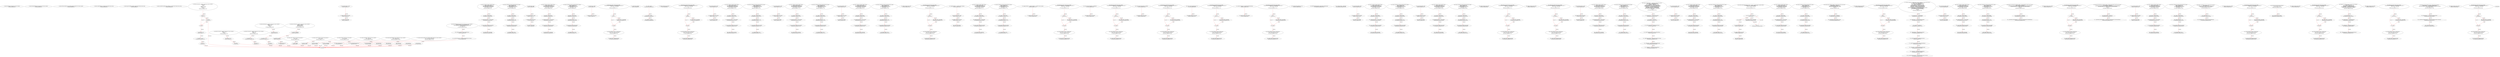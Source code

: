 digraph  {
13 [label="2_ function totalSupply() external view returns (uint256);\n13-function_definition-3-3", method="totalSupply()", type_label=function_definition];
21 [label="3_ function balanceOf(address who) external view returns (uint256);\n21-function_definition-4-4", method="balanceOf(address who)", type_label=function_definition];
33 [label="4_ function allowance(address owner, address spender) external view returns (uint256);\n33-function_definition-5-5", method="allowance(address owner,address spender)", type_label=function_definition];
49 [label="5_ function transfer(address to, uint256 value) external returns (bool);\n49-function_definition-6-6", method="transfer(address to,uint256 value)", type_label=function_definition];
64 [label="6_ function approve(address spender, uint256 value) external returns (bool);\n64-function_definition-7-7", method="approve(address spender,uint256 value)", type_label=function_definition];
79 [label="7_ function transferFrom(address from, address to, uint256 value) external returns (bool);\n79-function_definition-8-8", method="transferFrom(address from,address to,uint256 value)", type_label=function_definition];
129 [label="12_ function mul(uint256 a, uint256 b) internal pure returns (uint256) {\n    if (a == 0) {\n      return 0;\n    }\n    uint256 c = a * b;\n    assert(c / a == b);\n    return c;\n  }\n129-function_definition-13-20", method="mul(uint256 a,uint256 b)", type_label=function_definition];
146 [label="13_ if_a == 0\n146-if-14-16", method="mul(uint256 a,uint256 b)", type_label=if];
3291 [label="13_ end_if", method="mul(uint256 a,uint256 b)", type_label=end_if];
151 [label="14_ return 0;\n151-return-15-15", method="mul(uint256 a,uint256 b)", type_label=return];
153 [label="16_ uint256 c = a * b;\n153-new_variable-17-17", method="mul(uint256 a,uint256 b)", type_label=new_variable];
161 [label="17_ assert(c / a == b);\n161-expression_statement-18-18", method="mul(uint256 a,uint256 b)", type_label=expression_statement];
170 [label="18_ return c;\n170-return-19-19", method="mul(uint256 a,uint256 b)", type_label=return];
172 [label="20_ function div(uint256 a, uint256 b) internal pure returns (uint256) {\n    uint256 c = a / b;\n    return c;\n  }\n172-function_definition-21-24", method="div(uint256 a,uint256 b)", type_label=function_definition];
189 [label="21_ uint256 c = a / b;\n189-new_variable-22-22", method="div(uint256 a,uint256 b)", type_label=new_variable];
197 [label="22_ return c;\n197-return-23-23", method="div(uint256 a,uint256 b)", type_label=return];
199 [label="24_ function sub(uint256 a, uint256 b) internal pure returns (uint256) {\n    assert(b <= a);\n    return a - b;\n  }\n199-function_definition-25-28", method="sub(uint256 a,uint256 b)", type_label=function_definition];
216 [label="25_ assert(b <= a);\n216-expression_statement-26-26", method="sub(uint256 a,uint256 b)", type_label=expression_statement];
223 [label="26_ return a - b;\n223-return-27-27", method="sub(uint256 a,uint256 b)", type_label=return];
227 [label="28_ function add(uint256 a, uint256 b) internal pure returns (uint256) {\n    uint256 c = a + b;\n    assert(c >= a);\n    return c;\n  }\n227-function_definition-29-33", method="add(uint256 a,uint256 b)", type_label=function_definition];
244 [label="29_ uint256 c = a + b;\n244-new_variable-30-30", method="add(uint256 a,uint256 b)", type_label=new_variable];
252 [label="30_ assert(c >= a);\n252-expression_statement-31-31", method="add(uint256 a,uint256 b)", type_label=expression_statement];
259 [label="31_ return c;\n259-return-32-32", method="add(uint256 a,uint256 b)", type_label=return];
261 [label="33_ function ceil(uint256 a, uint256 m) internal pure returns (uint256) {\n    uint256 c = add(a,m);\n    uint256 d = sub(c,1);\n    return mul(div(d,m),m);\n  }\n261-function_definition-34-38", method="ceil(uint256 a,uint256 m)", type_label=function_definition];
278 [label="34_ uint256 c = add(a,m);\n278-new_variable-35-35", method="ceil(uint256 a,uint256 m)", type_label=new_variable];
289 [label="35_ uint256 d = sub(c,1);\n289-new_variable-36-36", method="ceil(uint256 a,uint256 m)", type_label=new_variable];
300 [label="36_ return mul(div(d,m),m);\n300-return-37-37", method="ceil(uint256 a,uint256 m)", type_label=return];
318 [label="40_ bool claimed_TOD22 = false;\n318-new_variable-41-41", method="", type_label=new_variable];
324 [label="41_ address payable owner_TOD22;\n324-new_variable-42-42", method="", type_label=new_variable];
328 [label="42_ uint256 reward_TOD22;\n328-new_variable-43-43", method="", type_label=new_variable];
332 [label="43_ function setReward_TOD22() public payable {\n        require (!claimed_TOD22);\n        require(msg.sender == owner_TOD22);\n        owner_TOD22.transfer(reward_TOD22);\n        reward_TOD22 = msg.value;\n    }\n332-function_definition-44-49", method="setReward_TOD22()", type_label=function_definition];
337 [label="44_ require (!claimed_TOD22);\n337-expression_statement-45-45", method="setReward_TOD22()", type_label=expression_statement];
343 [label="45_ require(msg.sender == owner_TOD22);\n343-expression_statement-46-46", method="setReward_TOD22()", type_label=expression_statement];
352 [label="46_ owner_TOD22.transfer(reward_TOD22);\n352-expression_statement-47-47", method="setReward_TOD22()", type_label=expression_statement];
359 [label="47_ reward_TOD22 = msg.value;\n359-expression_statement-48-48", method="setReward_TOD22()", type_label=expression_statement];
365 [label="49_ function claimReward_TOD22(uint256 submission) public {\n        require (!claimed_TOD22);\n        require(submission < 10);\n        msg.sender.transfer(reward_TOD22);\n        claimed_TOD22 = true;\n    }\n365-function_definition-50-55", method="claimReward_TOD22(uint256 submission)", type_label=function_definition];
373 [label="50_ require (!claimed_TOD22);\n373-expression_statement-51-51", method="claimReward_TOD22(uint256 submission)", type_label=expression_statement];
379 [label="51_ require(submission < 10);\n379-expression_statement-52-52", method="claimReward_TOD22(uint256 submission)", type_label=expression_statement];
386 [label="52_ msg.sender.transfer(reward_TOD22);\n386-expression_statement-53-53", method="claimReward_TOD22(uint256 submission)", type_label=expression_statement];
395 [label="53_ claimed_TOD22 = true;\n395-expression_statement-54-54", method="claimReward_TOD22(uint256 submission)", type_label=expression_statement];
400 [label="55_ string private _name;\n400-new_variable-56-56", method="", type_label=new_variable];
405 [label="56_ bool claimed_TOD12 = false;\n405-new_variable-57-57", method="", type_label=new_variable];
411 [label="57_ address payable owner_TOD12;\n411-new_variable-58-58", method="", type_label=new_variable];
415 [label="58_ uint256 reward_TOD12;\n415-new_variable-59-59", method="", type_label=new_variable];
419 [label="59_ function setReward_TOD12() public payable {\n        require (!claimed_TOD12);\n        require(msg.sender == owner_TOD12);\n        owner_TOD12.transfer(reward_TOD12);\n        reward_TOD12 = msg.value;\n    }\n419-function_definition-60-65", method="setReward_TOD12()", type_label=function_definition];
424 [label="60_ require (!claimed_TOD12);\n424-expression_statement-61-61", method="setReward_TOD12()", type_label=expression_statement];
430 [label="61_ require(msg.sender == owner_TOD12);\n430-expression_statement-62-62", method="setReward_TOD12()", type_label=expression_statement];
439 [label="62_ owner_TOD12.transfer(reward_TOD12);\n439-expression_statement-63-63", method="setReward_TOD12()", type_label=expression_statement];
446 [label="63_ reward_TOD12 = msg.value;\n446-expression_statement-64-64", method="setReward_TOD12()", type_label=expression_statement];
452 [label="65_ function claimReward_TOD12(uint256 submission) public {\n        require (!claimed_TOD12);\n        require(submission < 10);\n        msg.sender.transfer(reward_TOD12);\n        claimed_TOD12 = true;\n    }\n452-function_definition-66-71", method="claimReward_TOD12(uint256 submission)", type_label=function_definition];
460 [label="66_ require (!claimed_TOD12);\n460-expression_statement-67-67", method="claimReward_TOD12(uint256 submission)", type_label=expression_statement];
466 [label="67_ require(submission < 10);\n466-expression_statement-68-68", method="claimReward_TOD12(uint256 submission)", type_label=expression_statement];
473 [label="68_ msg.sender.transfer(reward_TOD12);\n473-expression_statement-69-69", method="claimReward_TOD12(uint256 submission)", type_label=expression_statement];
482 [label="69_ claimed_TOD12 = true;\n482-expression_statement-70-70", method="claimReward_TOD12(uint256 submission)", type_label=expression_statement];
487 [label="71_ string private _symbol;\n487-new_variable-72-72", method="", type_label=new_variable];
492 [label="72_ address payable winner_TOD11;\n492-new_variable-73-73", method="", type_label=new_variable];
496 [label="73_ function play_TOD11(bytes32 guess) public{\n       if (keccak256(abi.encode(guess)) == keccak256(abi.encode('hello'))) {\n            winner_TOD11 = msg.sender;\n        }\n    }\n496-function_definition-74-78", method="play_TOD11(bytes32 guess)", type_label=function_definition];
504 [label="74_ if\n504-if-75-77", method="play_TOD11(bytes32 guess)", type_label=if];
3649 [label="74_ end_if", method="play_TOD11(bytes32 guess)", type_label=end_if];
526 [label="75_ winner_TOD11 = msg.sender;\n526-expression_statement-76-76", method="play_TOD11(bytes32 guess)", type_label=expression_statement];
532 [label="78_ function getReward_TOD11() payable public{\n       winner_TOD11.transfer(msg.value);\n    }\n532-function_definition-79-81", method="getReward_TOD11()", type_label=function_definition];
537 [label="79_ winner_TOD11.transfer(msg.value);\n537-expression_statement-80-80", method="getReward_TOD11()", type_label=expression_statement];
546 [label="81_ uint8 private _decimals;\n546-new_variable-82-82", method="", type_label=new_variable];
565 [label="83_ _name = name;\n565-expression_statement-84-84", method="", type_label=expression_statement];
569 [label="84_ _symbol = symbol;\n569-expression_statement-85-85", method="", type_label=expression_statement];
573 [label="85_ _decimals = decimals;\n573-expression_statement-86-86", method="", type_label=expression_statement];
577 [label="87_ address payable winner_TOD19;\n577-new_variable-88-88", method="", type_label=new_variable];
581 [label="88_ function play_TOD19(bytes32 guess) public{\n       if (keccak256(abi.encode(guess)) == keccak256(abi.encode('hello'))) {\n            winner_TOD19 = msg.sender;\n        }\n    }\n581-function_definition-89-93", method="play_TOD19(bytes32 guess)", type_label=function_definition];
589 [label="89_ if\n589-if-90-92", method="play_TOD19(bytes32 guess)", type_label=if];
3734 [label="89_ end_if", method="play_TOD19(bytes32 guess)", type_label=end_if];
611 [label="90_ winner_TOD19 = msg.sender;\n611-expression_statement-91-91", method="play_TOD19(bytes32 guess)", type_label=expression_statement];
617 [label="93_ function getReward_TOD19() payable public{\n       winner_TOD19.transfer(msg.value);\n    }\n617-function_definition-94-96", method="getReward_TOD19()", type_label=function_definition];
622 [label="94_ winner_TOD19.transfer(msg.value);\n622-expression_statement-95-95", method="getReward_TOD19()", type_label=expression_statement];
631 [label="96_ function name() public view returns(string memory) {\n    return _name;\n  }\n631-function_definition-97-99", method="name()", type_label=function_definition];
640 [label="97_ return _name;\n640-return-98-98", method="name()", type_label=return];
642 [label="99_ bool claimed_TOD26 = false;\n642-new_variable-100-100", method="", type_label=new_variable];
648 [label="100_ address payable owner_TOD26;\n648-new_variable-101-101", method="", type_label=new_variable];
652 [label="101_ uint256 reward_TOD26;\n652-new_variable-102-102", method="", type_label=new_variable];
656 [label="102_ function setReward_TOD26() public payable {\n        require (!claimed_TOD26);\n        require(msg.sender == owner_TOD26);\n        owner_TOD26.transfer(reward_TOD26);\n        reward_TOD26 = msg.value;\n    }\n656-function_definition-103-108", method="setReward_TOD26()", type_label=function_definition];
661 [label="103_ require (!claimed_TOD26);\n661-expression_statement-104-104", method="setReward_TOD26()", type_label=expression_statement];
667 [label="104_ require(msg.sender == owner_TOD26);\n667-expression_statement-105-105", method="setReward_TOD26()", type_label=expression_statement];
676 [label="105_ owner_TOD26.transfer(reward_TOD26);\n676-expression_statement-106-106", method="setReward_TOD26()", type_label=expression_statement];
683 [label="106_ reward_TOD26 = msg.value;\n683-expression_statement-107-107", method="setReward_TOD26()", type_label=expression_statement];
689 [label="108_ function claimReward_TOD26(uint256 submission) public {\n        require (!claimed_TOD26);\n        require(submission < 10);\n        msg.sender.transfer(reward_TOD26);\n        claimed_TOD26 = true;\n    }\n689-function_definition-109-114", method="claimReward_TOD26(uint256 submission)", type_label=function_definition];
697 [label="109_ require (!claimed_TOD26);\n697-expression_statement-110-110", method="claimReward_TOD26(uint256 submission)", type_label=expression_statement];
703 [label="110_ require(submission < 10);\n703-expression_statement-111-111", method="claimReward_TOD26(uint256 submission)", type_label=expression_statement];
710 [label="111_ msg.sender.transfer(reward_TOD26);\n710-expression_statement-112-112", method="claimReward_TOD26(uint256 submission)", type_label=expression_statement];
719 [label="112_ claimed_TOD26 = true;\n719-expression_statement-113-113", method="claimReward_TOD26(uint256 submission)", type_label=expression_statement];
724 [label="114_ function symbol() public view returns(string memory) {\n    return _symbol;\n  }\n724-function_definition-115-117", method="symbol()", type_label=function_definition];
733 [label="115_ return _symbol;\n733-return-116-116", method="symbol()", type_label=return];
735 [label="117_ bool claimed_TOD20 = false;\n735-new_variable-118-118", method="", type_label=new_variable];
741 [label="118_ address payable owner_TOD20;\n741-new_variable-119-119", method="", type_label=new_variable];
745 [label="119_ uint256 reward_TOD20;\n745-new_variable-120-120", method="", type_label=new_variable];
749 [label="120_ function setReward_TOD20() public payable {\n        require (!claimed_TOD20);\n        require(msg.sender == owner_TOD20);\n        owner_TOD20.transfer(reward_TOD20);\n        reward_TOD20 = msg.value;\n    }\n749-function_definition-121-126", method="setReward_TOD20()", type_label=function_definition];
754 [label="121_ require (!claimed_TOD20);\n754-expression_statement-122-122", method="setReward_TOD20()", type_label=expression_statement];
760 [label="122_ require(msg.sender == owner_TOD20);\n760-expression_statement-123-123", method="setReward_TOD20()", type_label=expression_statement];
769 [label="123_ owner_TOD20.transfer(reward_TOD20);\n769-expression_statement-124-124", method="setReward_TOD20()", type_label=expression_statement];
776 [label="124_ reward_TOD20 = msg.value;\n776-expression_statement-125-125", method="setReward_TOD20()", type_label=expression_statement];
782 [label="126_ function claimReward_TOD20(uint256 submission) public {\n        require (!claimed_TOD20);\n        require(submission < 10);\n        msg.sender.transfer(reward_TOD20);\n        claimed_TOD20 = true;\n    }\n782-function_definition-127-132", method="claimReward_TOD20(uint256 submission)", type_label=function_definition];
790 [label="127_ require (!claimed_TOD20);\n790-expression_statement-128-128", method="claimReward_TOD20(uint256 submission)", type_label=expression_statement];
796 [label="128_ require(submission < 10);\n796-expression_statement-129-129", method="claimReward_TOD20(uint256 submission)", type_label=expression_statement];
803 [label="129_ msg.sender.transfer(reward_TOD20);\n803-expression_statement-130-130", method="claimReward_TOD20(uint256 submission)", type_label=expression_statement];
812 [label="130_ claimed_TOD20 = true;\n812-expression_statement-131-131", method="claimReward_TOD20(uint256 submission)", type_label=expression_statement];
817 [label="132_ function decimals() public view returns(uint8) {\n    return _decimals;\n  }\n817-function_definition-133-135", method="decimals()", type_label=function_definition];
826 [label="133_ return _decimals;\n826-return-134-134", method="decimals()", type_label=return];
828 [label="135_ bool claimed_TOD32 = false;\n828-new_variable-136-136", method="", type_label=new_variable];
834 [label="136_ address payable owner_TOD32;\n834-new_variable-137-137", method="", type_label=new_variable];
838 [label="137_ uint256 reward_TOD32;\n838-new_variable-138-138", method="", type_label=new_variable];
842 [label="138_ function setReward_TOD32() public payable {\n        require (!claimed_TOD32);\n        require(msg.sender == owner_TOD32);\n        owner_TOD32.transfer(reward_TOD32);\n        reward_TOD32 = msg.value;\n    }\n842-function_definition-139-144", method="setReward_TOD32()", type_label=function_definition];
847 [label="139_ require (!claimed_TOD32);\n847-expression_statement-140-140", method="setReward_TOD32()", type_label=expression_statement];
853 [label="140_ require(msg.sender == owner_TOD32);\n853-expression_statement-141-141", method="setReward_TOD32()", type_label=expression_statement];
862 [label="141_ owner_TOD32.transfer(reward_TOD32);\n862-expression_statement-142-142", method="setReward_TOD32()", type_label=expression_statement];
869 [label="142_ reward_TOD32 = msg.value;\n869-expression_statement-143-143", method="setReward_TOD32()", type_label=expression_statement];
875 [label="144_ function claimReward_TOD32(uint256 submission) public {\n        require (!claimed_TOD32);\n        require(submission < 10);\n        msg.sender.transfer(reward_TOD32);\n        claimed_TOD32 = true;\n    }\n875-function_definition-145-150", method="claimReward_TOD32(uint256 submission)", type_label=function_definition];
883 [label="145_ require (!claimed_TOD32);\n883-expression_statement-146-146", method="claimReward_TOD32(uint256 submission)", type_label=expression_statement];
889 [label="146_ require(submission < 10);\n889-expression_statement-147-147", method="claimReward_TOD32(uint256 submission)", type_label=expression_statement];
896 [label="147_ msg.sender.transfer(reward_TOD32);\n896-expression_statement-148-148", method="claimReward_TOD32(uint256 submission)", type_label=expression_statement];
905 [label="148_ claimed_TOD32 = true;\n905-expression_statement-149-149", method="claimReward_TOD32(uint256 submission)", type_label=expression_statement];
921 [label="153_ address payable winner_TOD1;\n921-new_variable-154-154", method="", type_label=new_variable];
925 [label="154_ function play_TOD1(bytes32 guess) public{\n       if (keccak256(abi.encode(guess)) == keccak256(abi.encode('hello'))) {\n            winner_TOD1 = msg.sender;\n        }\n    }\n925-function_definition-155-159", method="play_TOD1(bytes32 guess)", type_label=function_definition];
933 [label="155_ if\n933-if-156-158", method="play_TOD1(bytes32 guess)", type_label=if];
4078 [label="155_ end_if", method="play_TOD1(bytes32 guess)", type_label=end_if];
955 [label="156_ winner_TOD1 = msg.sender;\n955-expression_statement-157-157", method="play_TOD1(bytes32 guess)", type_label=expression_statement];
961 [label="159_ function getReward_TOD1() payable public{\n       winner_TOD1.transfer(msg.value);\n    }\n961-function_definition-160-162", method="getReward_TOD1()", type_label=function_definition];
966 [label="160_ winner_TOD1.transfer(msg.value);\n966-expression_statement-161-161", method="getReward_TOD1()", type_label=expression_statement];
975 [label="162_ mapping (address => uint256) private _balances;\n975-new_variable-163-163", method="", type_label=new_variable];
982 [label="163_ bool claimed_TOD2 = false;\n982-new_variable-164-164", method="", type_label=new_variable];
988 [label="164_ address payable owner_TOD2;\n988-new_variable-165-165", method="", type_label=new_variable];
992 [label="165_ uint256 reward_TOD2;\n992-new_variable-166-166", method="", type_label=new_variable];
996 [label="166_ function setReward_TOD2() public payable {\n        require (!claimed_TOD2);\n        require(msg.sender == owner_TOD2);\n        owner_TOD2.transfer(reward_TOD2);\n        reward_TOD2 = msg.value;\n    }\n996-function_definition-167-172", method="setReward_TOD2()", type_label=function_definition];
1001 [label="167_ require (!claimed_TOD2);\n1001-expression_statement-168-168", method="setReward_TOD2()", type_label=expression_statement];
1007 [label="168_ require(msg.sender == owner_TOD2);\n1007-expression_statement-169-169", method="setReward_TOD2()", type_label=expression_statement];
1016 [label="169_ owner_TOD2.transfer(reward_TOD2);\n1016-expression_statement-170-170", method="setReward_TOD2()", type_label=expression_statement];
1023 [label="170_ reward_TOD2 = msg.value;\n1023-expression_statement-171-171", method="setReward_TOD2()", type_label=expression_statement];
1029 [label="172_ function claimReward_TOD2(uint256 submission) public {\n        require (!claimed_TOD2);\n        require(submission < 10);\n        msg.sender.transfer(reward_TOD2);\n        claimed_TOD2 = true;\n    }\n1029-function_definition-173-178", method="claimReward_TOD2(uint256 submission)", type_label=function_definition];
1037 [label="173_ require (!claimed_TOD2);\n1037-expression_statement-174-174", method="claimReward_TOD2(uint256 submission)", type_label=expression_statement];
1043 [label="174_ require(submission < 10);\n1043-expression_statement-175-175", method="claimReward_TOD2(uint256 submission)", type_label=expression_statement];
1050 [label="175_ msg.sender.transfer(reward_TOD2);\n1050-expression_statement-176-176", method="claimReward_TOD2(uint256 submission)", type_label=expression_statement];
1059 [label="176_ claimed_TOD2 = true;\n1059-expression_statement-177-177", method="claimReward_TOD2(uint256 submission)", type_label=expression_statement];
1064 [label="178_ mapping (address => mapping (address => uint256)) private _allowed;\n1064-new_variable-179-179", method="", type_label=new_variable];
1073 [label="179_ address payable winner_TOD17;\n1073-new_variable-180-180", method="", type_label=new_variable];
1077 [label="180_ function play_TOD17(bytes32 guess) public{\n       if (keccak256(abi.encode(guess)) == keccak256(abi.encode('hello'))) {\n            winner_TOD17 = msg.sender;\n        }\n    }\n1077-function_definition-181-185", method="play_TOD17(bytes32 guess)", type_label=function_definition];
1085 [label="181_ if\n1085-if-182-184", method="play_TOD17(bytes32 guess)", type_label=if];
4230 [label="181_ end_if", method="play_TOD17(bytes32 guess)", type_label=end_if];
1107 [label="182_ winner_TOD17 = msg.sender;\n1107-expression_statement-183-183", method="play_TOD17(bytes32 guess)", type_label=expression_statement];
1113 [label="185_ function getReward_TOD17() payable public{\n       winner_TOD17.transfer(msg.value);\n    }\n1113-function_definition-186-188", method="getReward_TOD17()", type_label=function_definition];
1118 [label="186_ winner_TOD17.transfer(msg.value);\n1118-expression_statement-187-187", method="getReward_TOD17()", type_label=expression_statement];
1127 [label="188_ string constant tokenName = \"BIGBOMB\";\n1127-new_variable-189-189", method="", type_label=new_variable];
1133 [label="189_ address payable winner_TOD37;\n1133-new_variable-190-190", method="", type_label=new_variable];
1137 [label="190_ function play_TOD37(bytes32 guess) public{\n       if (keccak256(abi.encode(guess)) == keccak256(abi.encode('hello'))) {\n            winner_TOD37 = msg.sender;\n        }\n    }\n1137-function_definition-191-195", method="play_TOD37(bytes32 guess)", type_label=function_definition];
1145 [label="191_ if\n1145-if-192-194", method="play_TOD37(bytes32 guess)", type_label=if];
4290 [label="191_ end_if", method="play_TOD37(bytes32 guess)", type_label=end_if];
1167 [label="192_ winner_TOD37 = msg.sender;\n1167-expression_statement-193-193", method="play_TOD37(bytes32 guess)", type_label=expression_statement];
1173 [label="195_ function getReward_TOD37() payable public{\n       winner_TOD37.transfer(msg.value);\n    }\n1173-function_definition-196-198", method="getReward_TOD37()", type_label=function_definition];
1178 [label="196_ winner_TOD37.transfer(msg.value);\n1178-expression_statement-197-197", method="getReward_TOD37()", type_label=expression_statement];
1187 [label="198_ string constant tokenSymbol = \"BBOMB\";\n1187-new_variable-199-199", method="", type_label=new_variable];
1193 [label="199_ address payable winner_TOD3;\n1193-new_variable-200-200", method="", type_label=new_variable];
1197 [label="200_ function play_TOD3(bytes32 guess) public{\n       if (keccak256(abi.encode(guess)) == keccak256(abi.encode('hello'))) {\n            winner_TOD3 = msg.sender;\n        }\n    }\n1197-function_definition-201-205", method="play_TOD3(bytes32 guess)", type_label=function_definition];
1205 [label="201_ if\n1205-if-202-204", method="play_TOD3(bytes32 guess)", type_label=if];
4350 [label="201_ end_if", method="play_TOD3(bytes32 guess)", type_label=end_if];
1227 [label="202_ winner_TOD3 = msg.sender;\n1227-expression_statement-203-203", method="play_TOD3(bytes32 guess)", type_label=expression_statement];
1233 [label="205_ function getReward_TOD3() payable public{\n       winner_TOD3.transfer(msg.value);\n    }\n1233-function_definition-206-208", method="getReward_TOD3()", type_label=function_definition];
1238 [label="206_ winner_TOD3.transfer(msg.value);\n1238-expression_statement-207-207", method="getReward_TOD3()", type_label=expression_statement];
1247 [label="208_ uint8  constant tokenDecimals = 18;\n1247-new_variable-209-209", method="", type_label=new_variable];
1252 [label="209_ address payable winner_TOD9;\n1252-new_variable-210-210", method="", type_label=new_variable];
1256 [label="210_ function play_TOD9(bytes32 guess) public{\n       if (keccak256(abi.encode(guess)) == keccak256(abi.encode('hello'))) {\n            winner_TOD9 = msg.sender;\n        }\n    }\n1256-function_definition-211-215", method="play_TOD9(bytes32 guess)", type_label=function_definition];
1264 [label="211_ if\n1264-if-212-214", method="play_TOD9(bytes32 guess)", type_label=if];
4409 [label="211_ end_if", method="play_TOD9(bytes32 guess)", type_label=end_if];
1286 [label="212_ winner_TOD9 = msg.sender;\n1286-expression_statement-213-213", method="play_TOD9(bytes32 guess)", type_label=expression_statement];
1292 [label="215_ function getReward_TOD9() payable public{\n       winner_TOD9.transfer(msg.value);\n    }\n1292-function_definition-216-218", method="getReward_TOD9()", type_label=function_definition];
1297 [label="216_ winner_TOD9.transfer(msg.value);\n1297-expression_statement-217-217", method="getReward_TOD9()", type_label=expression_statement];
1306 [label="218_ uint256 _totalSupply = 800000000000000000000000;\n1306-new_variable-219-219", method="", type_label=new_variable];
1311 [label="219_ address payable winner_TOD25;\n1311-new_variable-220-220", method="", type_label=new_variable];
1315 [label="220_ function play_TOD25(bytes32 guess) public{\n       if (keccak256(abi.encode(guess)) == keccak256(abi.encode('hello'))) {\n            winner_TOD25 = msg.sender;\n        }\n    }\n1315-function_definition-221-225", method="play_TOD25(bytes32 guess)", type_label=function_definition];
1323 [label="221_ if\n1323-if-222-224", method="play_TOD25(bytes32 guess)", type_label=if];
4468 [label="221_ end_if", method="play_TOD25(bytes32 guess)", type_label=end_if];
1345 [label="222_ winner_TOD25 = msg.sender;\n1345-expression_statement-223-223", method="play_TOD25(bytes32 guess)", type_label=expression_statement];
1351 [label="225_ function getReward_TOD25() payable public{\n       winner_TOD25.transfer(msg.value);\n    }\n1351-function_definition-226-228", method="getReward_TOD25()", type_label=function_definition];
1356 [label="226_ winner_TOD25.transfer(msg.value);\n1356-expression_statement-227-227", method="getReward_TOD25()", type_label=expression_statement];
1365 [label="228_ uint256 public basePercent = 100;\n1365-new_variable-229-229", method="", type_label=new_variable];
1372 [label="229_ ERC20Detailed(tokenName, tokenSymbol, tokenDecimals)\n1372-expression_statement-230-230", method="", type_label=expression_statement];
1381 [label="230_ _mint(msg.sender, _totalSupply);\n1381-expression_statement-231-231", method="", type_label=expression_statement];
1390 [label="232_ bool claimed_TOD38 = false;\n1390-new_variable-233-233", method="", type_label=new_variable];
1396 [label="233_ address payable owner_TOD38;\n1396-new_variable-234-234", method="", type_label=new_variable];
1400 [label="234_ uint256 reward_TOD38;\n1400-new_variable-235-235", method="", type_label=new_variable];
1404 [label="235_ function setReward_TOD38() public payable {\n        require (!claimed_TOD38);\n        require(msg.sender == owner_TOD38);\n        owner_TOD38.transfer(reward_TOD38);\n        reward_TOD38 = msg.value;\n    }\n1404-function_definition-236-241", method="setReward_TOD38()", type_label=function_definition];
1409 [label="236_ require (!claimed_TOD38);\n1409-expression_statement-237-237", method="setReward_TOD38()", type_label=expression_statement];
1415 [label="237_ require(msg.sender == owner_TOD38);\n1415-expression_statement-238-238", method="setReward_TOD38()", type_label=expression_statement];
1424 [label="238_ owner_TOD38.transfer(reward_TOD38);\n1424-expression_statement-239-239", method="setReward_TOD38()", type_label=expression_statement];
1431 [label="239_ reward_TOD38 = msg.value;\n1431-expression_statement-240-240", method="setReward_TOD38()", type_label=expression_statement];
1437 [label="241_ function claimReward_TOD38(uint256 submission) public {\n        require (!claimed_TOD38);\n        require(submission < 10);\n        msg.sender.transfer(reward_TOD38);\n        claimed_TOD38 = true;\n    }\n1437-function_definition-242-247", method="claimReward_TOD38(uint256 submission)", type_label=function_definition];
1445 [label="242_ require (!claimed_TOD38);\n1445-expression_statement-243-243", method="claimReward_TOD38(uint256 submission)", type_label=expression_statement];
1451 [label="243_ require(submission < 10);\n1451-expression_statement-244-244", method="claimReward_TOD38(uint256 submission)", type_label=expression_statement];
1458 [label="244_ msg.sender.transfer(reward_TOD38);\n1458-expression_statement-245-245", method="claimReward_TOD38(uint256 submission)", type_label=expression_statement];
1467 [label="245_ claimed_TOD38 = true;\n1467-expression_statement-246-246", method="claimReward_TOD38(uint256 submission)", type_label=expression_statement];
1472 [label="247_ function totalSupply() public view returns (uint256) {\n    return _totalSupply;\n  }\n1472-function_definition-248-250", method="totalSupply()", type_label=function_definition];
1481 [label="248_ return _totalSupply;\n1481-return-249-249", method="totalSupply()", type_label=return];
1483 [label="250_ bool claimed_TOD4 = false;\n1483-new_variable-251-251", method="", type_label=new_variable];
1489 [label="251_ address payable owner_TOD4;\n1489-new_variable-252-252", method="", type_label=new_variable];
1493 [label="252_ uint256 reward_TOD4;\n1493-new_variable-253-253", method="", type_label=new_variable];
1497 [label="253_ function setReward_TOD4() public payable {\n        require (!claimed_TOD4);\n        require(msg.sender == owner_TOD4);\n        owner_TOD4.transfer(reward_TOD4);\n        reward_TOD4 = msg.value;\n    }\n1497-function_definition-254-259", method="setReward_TOD4()", type_label=function_definition];
1502 [label="254_ require (!claimed_TOD4);\n1502-expression_statement-255-255", method="setReward_TOD4()", type_label=expression_statement];
1508 [label="255_ require(msg.sender == owner_TOD4);\n1508-expression_statement-256-256", method="setReward_TOD4()", type_label=expression_statement];
1517 [label="256_ owner_TOD4.transfer(reward_TOD4);\n1517-expression_statement-257-257", method="setReward_TOD4()", type_label=expression_statement];
1524 [label="257_ reward_TOD4 = msg.value;\n1524-expression_statement-258-258", method="setReward_TOD4()", type_label=expression_statement];
1530 [label="259_ function claimReward_TOD4(uint256 submission) public {\n        require (!claimed_TOD4);\n        require(submission < 10);\n        msg.sender.transfer(reward_TOD4);\n        claimed_TOD4 = true;\n    }\n1530-function_definition-260-265", method="claimReward_TOD4(uint256 submission)", type_label=function_definition];
1538 [label="260_ require (!claimed_TOD4);\n1538-expression_statement-261-261", method="claimReward_TOD4(uint256 submission)", type_label=expression_statement];
1544 [label="261_ require(submission < 10);\n1544-expression_statement-262-262", method="claimReward_TOD4(uint256 submission)", type_label=expression_statement];
1551 [label="262_ msg.sender.transfer(reward_TOD4);\n1551-expression_statement-263-263", method="claimReward_TOD4(uint256 submission)", type_label=expression_statement];
1560 [label="263_ claimed_TOD4 = true;\n1560-expression_statement-264-264", method="claimReward_TOD4(uint256 submission)", type_label=expression_statement];
1565 [label="265_ function balanceOf(address owner) public view returns (uint256) {\n    return _balances[owner];\n  }\n1565-function_definition-266-268", method="balanceOf(address owner)", type_label=function_definition];
1578 [label="266_ return _balances[owner];\n1578-return-267-267", method="balanceOf(address owner)", type_label=return];
1582 [label="268_ address payable winner_TOD7;\n1582-new_variable-269-269", method="", type_label=new_variable];
1586 [label="269_ function play_TOD7(bytes32 guess) public{\n       if (keccak256(abi.encode(guess)) == keccak256(abi.encode('hello'))) {\n            winner_TOD7 = msg.sender;\n        }\n    }\n1586-function_definition-270-274", method="play_TOD7(bytes32 guess)", type_label=function_definition];
1594 [label="270_ if\n1594-if-271-273", method="play_TOD7(bytes32 guess)", type_label=if];
4739 [label="270_ end_if", method="play_TOD7(bytes32 guess)", type_label=end_if];
1616 [label="271_ winner_TOD7 = msg.sender;\n1616-expression_statement-272-272", method="play_TOD7(bytes32 guess)", type_label=expression_statement];
1622 [label="274_ function getReward_TOD7() payable public{\n       winner_TOD7.transfer(msg.value);\n    }\n1622-function_definition-275-277", method="getReward_TOD7()", type_label=function_definition];
1627 [label="275_ winner_TOD7.transfer(msg.value);\n1627-expression_statement-276-276", method="getReward_TOD7()", type_label=expression_statement];
1636 [label="277_ function allowance(address owner, address spender) public view returns (uint256) {\n    return _allowed[owner][spender];\n  }\n1636-function_definition-278-280", method="allowance(address owner,address spender)", type_label=function_definition];
1653 [label="278_ return _allowed[owner][spender];\n1653-return-279-279", method="allowance(address owner,address spender)", type_label=return];
1659 [label="280_ address payable winner_TOD23;\n1659-new_variable-281-281", method="", type_label=new_variable];
1663 [label="281_ function play_TOD23(bytes32 guess) public{\n       if (keccak256(abi.encode(guess)) == keccak256(abi.encode('hello'))) {\n            winner_TOD23 = msg.sender;\n        }\n    }\n1663-function_definition-282-286", method="play_TOD23(bytes32 guess)", type_label=function_definition];
1671 [label="282_ if\n1671-if-283-285", method="play_TOD23(bytes32 guess)", type_label=if];
4816 [label="282_ end_if", method="play_TOD23(bytes32 guess)", type_label=end_if];
1693 [label="283_ winner_TOD23 = msg.sender;\n1693-expression_statement-284-284", method="play_TOD23(bytes32 guess)", type_label=expression_statement];
1699 [label="286_ function getReward_TOD23() payable public{\n       winner_TOD23.transfer(msg.value);\n    }\n1699-function_definition-287-289", method="getReward_TOD23()", type_label=function_definition];
1704 [label="287_ winner_TOD23.transfer(msg.value);\n1704-expression_statement-288-288", method="getReward_TOD23()", type_label=expression_statement];
1713 [label="289_ function findfourPercent(uint256 value) public view returns (uint256)  {\n    uint256 roundValue = value.ceil(basePercent);\n    uint256 fourPercent = roundValue.mul(basePercent).div(2500);\n    return fourPercent;\n  }\n1713-function_definition-290-294", method="findfourPercent(uint256 value)", type_label=function_definition];
1726 [label="290_ uint256 roundValue = value.ceil(basePercent);\n1726-new_variable-291-291", method="findfourPercent(uint256 value)", type_label=new_variable];
1737 [label="291_ uint256 fourPercent = roundValue.mul(basePercent).div(2500);\n1737-new_variable-292-292", method="findfourPercent(uint256 value)", type_label=new_variable];
1753 [label="292_ return fourPercent;\n1753-return-293-293", method="findfourPercent(uint256 value)", type_label=return];
1755 [label="294_ bool claimed_TOD14 = false;\n1755-new_variable-295-295", method="", type_label=new_variable];
1761 [label="295_ address payable owner_TOD14;\n1761-new_variable-296-296", method="", type_label=new_variable];
1765 [label="296_ uint256 reward_TOD14;\n1765-new_variable-297-297", method="", type_label=new_variable];
1769 [label="297_ function setReward_TOD14() public payable {\n        require (!claimed_TOD14);\n        require(msg.sender == owner_TOD14);\n        owner_TOD14.transfer(reward_TOD14);\n        reward_TOD14 = msg.value;\n    }\n1769-function_definition-298-303", method="setReward_TOD14()", type_label=function_definition];
1774 [label="298_ require (!claimed_TOD14);\n1774-expression_statement-299-299", method="setReward_TOD14()", type_label=expression_statement];
1780 [label="299_ require(msg.sender == owner_TOD14);\n1780-expression_statement-300-300", method="setReward_TOD14()", type_label=expression_statement];
1789 [label="300_ owner_TOD14.transfer(reward_TOD14);\n1789-expression_statement-301-301", method="setReward_TOD14()", type_label=expression_statement];
1796 [label="301_ reward_TOD14 = msg.value;\n1796-expression_statement-302-302", method="setReward_TOD14()", type_label=expression_statement];
1802 [label="303_ function claimReward_TOD14(uint256 submission) public {\n        require (!claimed_TOD14);\n        require(submission < 10);\n        msg.sender.transfer(reward_TOD14);\n        claimed_TOD14 = true;\n    }\n1802-function_definition-304-309", method="claimReward_TOD14(uint256 submission)", type_label=function_definition];
1810 [label="304_ require (!claimed_TOD14);\n1810-expression_statement-305-305", method="claimReward_TOD14(uint256 submission)", type_label=expression_statement];
1816 [label="305_ require(submission < 10);\n1816-expression_statement-306-306", method="claimReward_TOD14(uint256 submission)", type_label=expression_statement];
1823 [label="306_ msg.sender.transfer(reward_TOD14);\n1823-expression_statement-307-307", method="claimReward_TOD14(uint256 submission)", type_label=expression_statement];
1832 [label="307_ claimed_TOD14 = true;\n1832-expression_statement-308-308", method="claimReward_TOD14(uint256 submission)", type_label=expression_statement];
1837 [label="309_ function transfer(address to, uint256 value) public returns (bool) {\n    require(value <= _balances[msg.sender]);\n    require(to != address(0));\n    uint256 tokensToBurn = findfourPercent(value);\n    uint256 tokensToTransfer = value.sub(tokensToBurn);\n    _balances[msg.sender] = _balances[msg.sender].sub(value);\n    _balances[to] = _balances[to].add(tokensToTransfer);\n    _totalSupply = _totalSupply.sub(tokensToBurn);\n    emit Transfer(msg.sender, to, tokensToTransfer);\n    emit Transfer(msg.sender, address(0), tokensToBurn);\n    return true;\n  }\n1837-function_definition-310-321", method="transfer(address to,uint256 value)", type_label=function_definition];
1853 [label="310_ require(value <= _balances[msg.sender]);\n1853-expression_statement-311-311", method="transfer(address to,uint256 value)", type_label=expression_statement];
1864 [label="311_ require(to != address(0));\n1864-expression_statement-312-312", method="transfer(address to,uint256 value)", type_label=expression_statement];
1873 [label="312_ uint256 tokensToBurn = findfourPercent(value);\n1873-new_variable-313-313", method="transfer(address to,uint256 value)", type_label=new_variable];
1882 [label="313_ uint256 tokensToTransfer = value.sub(tokensToBurn);\n1882-new_variable-314-314", method="transfer(address to,uint256 value)", type_label=new_variable];
1893 [label="314_ _balances[msg.sender] = _balances[msg.sender].sub(value);\n1893-expression_statement-315-315", method="transfer(address to,uint256 value)", type_label=expression_statement];
1910 [label="315_ _balances[to] = _balances[to].add(tokensToTransfer);\n1910-expression_statement-316-316", method="transfer(address to,uint256 value)", type_label=expression_statement];
1923 [label="316_ _totalSupply = _totalSupply.sub(tokensToBurn);\n1923-expression_statement-317-317", method="transfer(address to,uint256 value)", type_label=expression_statement];
1954 [label="319_ return true;\n1954-return-320-320", method="transfer(address to,uint256 value)", type_label=return];
1957 [label="321_ bool claimed_TOD30 = false;\n1957-new_variable-322-322", method="", type_label=new_variable];
1963 [label="322_ address payable owner_TOD30;\n1963-new_variable-323-323", method="", type_label=new_variable];
1967 [label="323_ uint256 reward_TOD30;\n1967-new_variable-324-324", method="", type_label=new_variable];
1971 [label="324_ function setReward_TOD30() public payable {\n        require (!claimed_TOD30);\n        require(msg.sender == owner_TOD30);\n        owner_TOD30.transfer(reward_TOD30);\n        reward_TOD30 = msg.value;\n    }\n1971-function_definition-325-330", method="setReward_TOD30()", type_label=function_definition];
1976 [label="325_ require (!claimed_TOD30);\n1976-expression_statement-326-326", method="setReward_TOD30()", type_label=expression_statement];
1982 [label="326_ require(msg.sender == owner_TOD30);\n1982-expression_statement-327-327", method="setReward_TOD30()", type_label=expression_statement];
1991 [label="327_ owner_TOD30.transfer(reward_TOD30);\n1991-expression_statement-328-328", method="setReward_TOD30()", type_label=expression_statement];
1998 [label="328_ reward_TOD30 = msg.value;\n1998-expression_statement-329-329", method="setReward_TOD30()", type_label=expression_statement];
2004 [label="330_ function claimReward_TOD30(uint256 submission) public {\n        require (!claimed_TOD30);\n        require(submission < 10);\n        msg.sender.transfer(reward_TOD30);\n        claimed_TOD30 = true;\n    }\n2004-function_definition-331-336", method="claimReward_TOD30(uint256 submission)", type_label=function_definition];
2012 [label="331_ require (!claimed_TOD30);\n2012-expression_statement-332-332", method="claimReward_TOD30(uint256 submission)", type_label=expression_statement];
2018 [label="332_ require(submission < 10);\n2018-expression_statement-333-333", method="claimReward_TOD30(uint256 submission)", type_label=expression_statement];
2025 [label="333_ msg.sender.transfer(reward_TOD30);\n2025-expression_statement-334-334", method="claimReward_TOD30(uint256 submission)", type_label=expression_statement];
2034 [label="334_ claimed_TOD30 = true;\n2034-expression_statement-335-335", method="claimReward_TOD30(uint256 submission)", type_label=expression_statement];
2039 [label="336_ function multiTransfer(address[] memory receivers, uint256[] memory amounts) public {\n    for (uint256 i = 0; i < receivers.length; i++) {\n      transfer(receivers[i], amounts[i]);\n    }\n  }\n2039-function_definition-337-341", method="multiTransfer(address[] memory receivers,uint256[] memory amounts)", type_label=function_definition];
2053 [label="337_ for(i < receivers.length;;i++)\n2053-for-338-340", method="multiTransfer(address[] memory receivers,uint256[] memory amounts)", type_label=for];
5198 [label="337_ end_loop", method="multiTransfer(address[] memory receivers,uint256[] memory amounts)", type_label=end_loop];
2066 [label="337_ i++\n2066-expression_statement-338-338", method="multiTransfer(address[] memory receivers,uint256[] memory amounts)", type_label=expression_statement];
2069 [label="338_ transfer(receivers[i], amounts[i]);\n2069-expression_statement-339-339", method="multiTransfer(address[] memory receivers,uint256[] memory amounts)", type_label=expression_statement];
2080 [label="341_ bool claimed_TOD8 = false;\n2080-new_variable-342-342", method="", type_label=new_variable];
2086 [label="342_ address payable owner_TOD8;\n2086-new_variable-343-343", method="", type_label=new_variable];
2090 [label="343_ uint256 reward_TOD8;\n2090-new_variable-344-344", method="", type_label=new_variable];
2094 [label="344_ function setReward_TOD8() public payable {\n        require (!claimed_TOD8);\n        require(msg.sender == owner_TOD8);\n        owner_TOD8.transfer(reward_TOD8);\n        reward_TOD8 = msg.value;\n    }\n2094-function_definition-345-350", method="setReward_TOD8()", type_label=function_definition];
2099 [label="345_ require (!claimed_TOD8);\n2099-expression_statement-346-346", method="setReward_TOD8()", type_label=expression_statement];
2105 [label="346_ require(msg.sender == owner_TOD8);\n2105-expression_statement-347-347", method="setReward_TOD8()", type_label=expression_statement];
2114 [label="347_ owner_TOD8.transfer(reward_TOD8);\n2114-expression_statement-348-348", method="setReward_TOD8()", type_label=expression_statement];
2121 [label="348_ reward_TOD8 = msg.value;\n2121-expression_statement-349-349", method="setReward_TOD8()", type_label=expression_statement];
2127 [label="350_ function claimReward_TOD8(uint256 submission) public {\n        require (!claimed_TOD8);\n        require(submission < 10);\n        msg.sender.transfer(reward_TOD8);\n        claimed_TOD8 = true;\n    }\n2127-function_definition-351-356", method="claimReward_TOD8(uint256 submission)", type_label=function_definition];
2135 [label="351_ require (!claimed_TOD8);\n2135-expression_statement-352-352", method="claimReward_TOD8(uint256 submission)", type_label=expression_statement];
2141 [label="352_ require(submission < 10);\n2141-expression_statement-353-353", method="claimReward_TOD8(uint256 submission)", type_label=expression_statement];
2148 [label="353_ msg.sender.transfer(reward_TOD8);\n2148-expression_statement-354-354", method="claimReward_TOD8(uint256 submission)", type_label=expression_statement];
2157 [label="354_ claimed_TOD8 = true;\n2157-expression_statement-355-355", method="claimReward_TOD8(uint256 submission)", type_label=expression_statement];
2162 [label="356_ function approve(address spender, uint256 value) public returns (bool) {\n    require(spender != address(0));\n    _allowed[msg.sender][spender] = value;\n    emit Approval(msg.sender, spender, value);\n    return true;\n  }\n2162-function_definition-357-362", method="approve(address spender,uint256 value)", type_label=function_definition];
2178 [label="357_ require(spender != address(0));\n2178-expression_statement-358-358", method="approve(address spender,uint256 value)", type_label=expression_statement];
2187 [label="358_ _allowed[msg.sender][spender] = value;\n2187-expression_statement-359-359", method="approve(address spender,uint256 value)", type_label=expression_statement];
2207 [label="360_ return true;\n2207-return-361-361", method="approve(address spender,uint256 value)", type_label=return];
2210 [label="362_ address payable winner_TOD39;\n2210-new_variable-363-363", method="", type_label=new_variable];
2214 [label="363_ function play_TOD39(bytes32 guess) public{\n       if (keccak256(abi.encode(guess)) == keccak256(abi.encode('hello'))) {\n            winner_TOD39 = msg.sender;\n        }\n    }\n2214-function_definition-364-368", method="play_TOD39(bytes32 guess)", type_label=function_definition];
2222 [label="364_ if\n2222-if-365-367", method="play_TOD39(bytes32 guess)", type_label=if];
5367 [label="364_ end_if", method="play_TOD39(bytes32 guess)", type_label=end_if];
2244 [label="365_ winner_TOD39 = msg.sender;\n2244-expression_statement-366-366", method="play_TOD39(bytes32 guess)", type_label=expression_statement];
2250 [label="368_ function getReward_TOD39() payable public{\n       winner_TOD39.transfer(msg.value);\n    }\n2250-function_definition-369-371", method="getReward_TOD39()", type_label=function_definition];
2255 [label="369_ winner_TOD39.transfer(msg.value);\n2255-expression_statement-370-370", method="getReward_TOD39()", type_label=expression_statement];
2264 [label="371_ function transferFrom(address from, address to, uint256 value) public returns (bool) {\n    require(value <= _balances[from]);\n    require(value <= _allowed[from][msg.sender]);\n    require(to != address(0));\n    _balances[from] = _balances[from].sub(value);\n    uint256 tokensToBurn = findfourPercent(value);\n    uint256 tokensToTransfer = value.sub(tokensToBurn);\n    _balances[to] = _balances[to].add(tokensToTransfer);\n    _totalSupply = _totalSupply.sub(tokensToBurn);\n    _allowed[from][msg.sender] = _allowed[from][msg.sender].sub(value);\n    emit Transfer(from, to, tokensToTransfer);\n    emit Transfer(from, address(0), tokensToBurn);\n    return true;\n  }\n2264-function_definition-372-385", method="transferFrom(address from,address to,uint256 value)", type_label=function_definition];
2284 [label="372_ require(value <= _balances[from]);\n2284-expression_statement-373-373", method="transferFrom(address from,address to,uint256 value)", type_label=expression_statement];
2293 [label="373_ require(value <= _allowed[from][msg.sender]);\n2293-expression_statement-374-374", method="transferFrom(address from,address to,uint256 value)", type_label=expression_statement];
2306 [label="374_ require(to != address(0));\n2306-expression_statement-375-375", method="transferFrom(address from,address to,uint256 value)", type_label=expression_statement];
2315 [label="375_ _balances[from] = _balances[from].sub(value);\n2315-expression_statement-376-376", method="transferFrom(address from,address to,uint256 value)", type_label=expression_statement];
2328 [label="376_ uint256 tokensToBurn = findfourPercent(value);\n2328-new_variable-377-377", method="transferFrom(address from,address to,uint256 value)", type_label=new_variable];
2337 [label="377_ uint256 tokensToTransfer = value.sub(tokensToBurn);\n2337-new_variable-378-378", method="transferFrom(address from,address to,uint256 value)", type_label=new_variable];
2348 [label="378_ _balances[to] = _balances[to].add(tokensToTransfer);\n2348-expression_statement-379-379", method="transferFrom(address from,address to,uint256 value)", type_label=expression_statement];
2361 [label="379_ _totalSupply = _totalSupply.sub(tokensToBurn);\n2361-expression_statement-380-380", method="transferFrom(address from,address to,uint256 value)", type_label=expression_statement];
2370 [label="380_ _allowed[from][msg.sender] = _allowed[from][msg.sender].sub(value);\n2370-expression_statement-381-381", method="transferFrom(address from,address to,uint256 value)", type_label=expression_statement];
2409 [label="383_ return true;\n2409-return-384-384", method="transferFrom(address from,address to,uint256 value)", type_label=return];
2412 [label="385_ bool claimed_TOD36 = false;\n2412-new_variable-386-386", method="", type_label=new_variable];
2418 [label="386_ address payable owner_TOD36;\n2418-new_variable-387-387", method="", type_label=new_variable];
2422 [label="387_ uint256 reward_TOD36;\n2422-new_variable-388-388", method="", type_label=new_variable];
2426 [label="388_ function setReward_TOD36() public payable {\n        require (!claimed_TOD36);\n        require(msg.sender == owner_TOD36);\n        owner_TOD36.transfer(reward_TOD36);\n        reward_TOD36 = msg.value;\n    }\n2426-function_definition-389-394", method="setReward_TOD36()", type_label=function_definition];
2431 [label="389_ require (!claimed_TOD36);\n2431-expression_statement-390-390", method="setReward_TOD36()", type_label=expression_statement];
2437 [label="390_ require(msg.sender == owner_TOD36);\n2437-expression_statement-391-391", method="setReward_TOD36()", type_label=expression_statement];
2446 [label="391_ owner_TOD36.transfer(reward_TOD36);\n2446-expression_statement-392-392", method="setReward_TOD36()", type_label=expression_statement];
2453 [label="392_ reward_TOD36 = msg.value;\n2453-expression_statement-393-393", method="setReward_TOD36()", type_label=expression_statement];
2459 [label="394_ function claimReward_TOD36(uint256 submission) public {\n        require (!claimed_TOD36);\n        require(submission < 10);\n        msg.sender.transfer(reward_TOD36);\n        claimed_TOD36 = true;\n    }\n2459-function_definition-395-400", method="claimReward_TOD36(uint256 submission)", type_label=function_definition];
2467 [label="395_ require (!claimed_TOD36);\n2467-expression_statement-396-396", method="claimReward_TOD36(uint256 submission)", type_label=expression_statement];
2473 [label="396_ require(submission < 10);\n2473-expression_statement-397-397", method="claimReward_TOD36(uint256 submission)", type_label=expression_statement];
2480 [label="397_ msg.sender.transfer(reward_TOD36);\n2480-expression_statement-398-398", method="claimReward_TOD36(uint256 submission)", type_label=expression_statement];
2489 [label="398_ claimed_TOD36 = true;\n2489-expression_statement-399-399", method="claimReward_TOD36(uint256 submission)", type_label=expression_statement];
2494 [label="400_ function increaseAllowance(address spender, uint256 addedValue) public returns (bool) {\n    require(spender != address(0));\n    _allowed[msg.sender][spender] = (_allowed[msg.sender][spender].add(addedValue));\n    emit Approval(msg.sender, spender, _allowed[msg.sender][spender]);\n    return true;\n  }\n2494-function_definition-401-406", method="increaseAllowance(address spender,uint256 addedValue)", type_label=function_definition];
2510 [label="401_ require(spender != address(0));\n2510-expression_statement-402-402", method="increaseAllowance(address spender,uint256 addedValue)", type_label=expression_statement];
2519 [label="402_ _allowed[msg.sender][spender] = (_allowed[msg.sender][spender].add(addedValue));\n2519-expression_statement-403-403", method="increaseAllowance(address spender,uint256 addedValue)", type_label=expression_statement];
2557 [label="404_ return true;\n2557-return-405-405", method="increaseAllowance(address spender,uint256 addedValue)", type_label=return];
2560 [label="406_ address payable winner_TOD35;\n2560-new_variable-407-407", method="", type_label=new_variable];
2564 [label="407_ function play_TOD35(bytes32 guess) public{\n       if (keccak256(abi.encode(guess)) == keccak256(abi.encode('hello'))) {\n            winner_TOD35 = msg.sender;\n        }\n    }\n2564-function_definition-408-412", method="play_TOD35(bytes32 guess)", type_label=function_definition];
2572 [label="408_ if\n2572-if-409-411", method="play_TOD35(bytes32 guess)", type_label=if];
5717 [label="408_ end_if", method="play_TOD35(bytes32 guess)", type_label=end_if];
2594 [label="409_ winner_TOD35 = msg.sender;\n2594-expression_statement-410-410", method="play_TOD35(bytes32 guess)", type_label=expression_statement];
2600 [label="412_ function getReward_TOD35() payable public{\n       winner_TOD35.transfer(msg.value);\n    }\n2600-function_definition-413-415", method="getReward_TOD35()", type_label=function_definition];
2605 [label="413_ winner_TOD35.transfer(msg.value);\n2605-expression_statement-414-414", method="getReward_TOD35()", type_label=expression_statement];
2614 [label="415_ function decreaseAllowance(address spender, uint256 subtractedValue) public returns (bool) {\n    require(spender != address(0));\n    _allowed[msg.sender][spender] = (_allowed[msg.sender][spender].sub(subtractedValue));\n    emit Approval(msg.sender, spender, _allowed[msg.sender][spender]);\n    return true;\n  }\n2614-function_definition-416-421", method="decreaseAllowance(address spender,uint256 subtractedValue)", type_label=function_definition];
2630 [label="416_ require(spender != address(0));\n2630-expression_statement-417-417", method="decreaseAllowance(address spender,uint256 subtractedValue)", type_label=expression_statement];
2639 [label="417_ _allowed[msg.sender][spender] = (_allowed[msg.sender][spender].sub(subtractedValue));\n2639-expression_statement-418-418", method="decreaseAllowance(address spender,uint256 subtractedValue)", type_label=expression_statement];
2677 [label="419_ return true;\n2677-return-420-420", method="decreaseAllowance(address spender,uint256 subtractedValue)", type_label=return];
2680 [label="421_ bool claimed_TOD40 = false;\n2680-new_variable-422-422", method="", type_label=new_variable];
2686 [label="422_ address payable owner_TOD40;\n2686-new_variable-423-423", method="", type_label=new_variable];
2690 [label="423_ uint256 reward_TOD40;\n2690-new_variable-424-424", method="", type_label=new_variable];
2694 [label="424_ function setReward_TOD40() public payable {\n        require (!claimed_TOD40);\n        require(msg.sender == owner_TOD40);\n        owner_TOD40.transfer(reward_TOD40);\n        reward_TOD40 = msg.value;\n    }\n2694-function_definition-425-430", method="setReward_TOD40()", type_label=function_definition];
2699 [label="425_ require (!claimed_TOD40);\n2699-expression_statement-426-426", method="setReward_TOD40()", type_label=expression_statement];
2705 [label="426_ require(msg.sender == owner_TOD40);\n2705-expression_statement-427-427", method="setReward_TOD40()", type_label=expression_statement];
2714 [label="427_ owner_TOD40.transfer(reward_TOD40);\n2714-expression_statement-428-428", method="setReward_TOD40()", type_label=expression_statement];
2721 [label="428_ reward_TOD40 = msg.value;\n2721-expression_statement-429-429", method="setReward_TOD40()", type_label=expression_statement];
2727 [label="430_ function claimReward_TOD40(uint256 submission) public {\n        require (!claimed_TOD40);\n        require(submission < 10);\n        msg.sender.transfer(reward_TOD40);\n        claimed_TOD40 = true;\n    }\n2727-function_definition-431-436", method="claimReward_TOD40(uint256 submission)", type_label=function_definition];
2735 [label="431_ require (!claimed_TOD40);\n2735-expression_statement-432-432", method="claimReward_TOD40(uint256 submission)", type_label=expression_statement];
2741 [label="432_ require(submission < 10);\n2741-expression_statement-433-433", method="claimReward_TOD40(uint256 submission)", type_label=expression_statement];
2748 [label="433_ msg.sender.transfer(reward_TOD40);\n2748-expression_statement-434-434", method="claimReward_TOD40(uint256 submission)", type_label=expression_statement];
2757 [label="434_ claimed_TOD40 = true;\n2757-expression_statement-435-435", method="claimReward_TOD40(uint256 submission)", type_label=expression_statement];
2762 [label="436_ function _mint(address account, uint256 amount) internal {\n    require(amount != 0);\n    _balances[account] = _balances[account].add(amount);\n    emit Transfer(address(0), account, amount);\n  }\n2762-function_definition-437-441", method="_mint(address account,uint256 amount)", type_label=function_definition];
2774 [label="437_ require(amount != 0);\n2774-expression_statement-438-438", method="_mint(address account,uint256 amount)", type_label=expression_statement];
2781 [label="438_ _balances[account] = _balances[account].add(amount);\n2781-expression_statement-439-439", method="_mint(address account,uint256 amount)", type_label=expression_statement];
2804 [label="441_ address payable winner_TOD33;\n2804-new_variable-442-442", method="", type_label=new_variable];
2808 [label="442_ function play_TOD33(bytes32 guess) public{\n       if (keccak256(abi.encode(guess)) == keccak256(abi.encode('hello'))) {\n            winner_TOD33 = msg.sender;\n        }\n    }\n2808-function_definition-443-447", method="play_TOD33(bytes32 guess)", type_label=function_definition];
2816 [label="443_ if\n2816-if-444-446", method="play_TOD33(bytes32 guess)", type_label=if];
5961 [label="443_ end_if", method="play_TOD33(bytes32 guess)", type_label=end_if];
2838 [label="444_ winner_TOD33 = msg.sender;\n2838-expression_statement-445-445", method="play_TOD33(bytes32 guess)", type_label=expression_statement];
2844 [label="447_ function getReward_TOD33() payable public{\n       winner_TOD33.transfer(msg.value);\n    }\n2844-function_definition-448-450", method="getReward_TOD33()", type_label=function_definition];
2849 [label="448_ winner_TOD33.transfer(msg.value);\n2849-expression_statement-449-449", method="getReward_TOD33()", type_label=expression_statement];
2858 [label="450_ function burn(uint256 amount) external {\n    _burn(msg.sender, amount);\n  }\n2858-function_definition-451-453", method="burn(uint256 amount)", type_label=function_definition];
2866 [label="451_ _burn(msg.sender, amount);\n2866-expression_statement-452-452", method="burn(uint256 amount)", type_label=expression_statement];
2875 [label="453_ address payable winner_TOD27;\n2875-new_variable-454-454", method="", type_label=new_variable];
2879 [label="454_ function play_TOD27(bytes32 guess) public{\n       if (keccak256(abi.encode(guess)) == keccak256(abi.encode('hello'))) {\n            winner_TOD27 = msg.sender;\n        }\n    }\n2879-function_definition-455-459", method="play_TOD27(bytes32 guess)", type_label=function_definition];
2887 [label="455_ if\n2887-if-456-458", method="play_TOD27(bytes32 guess)", type_label=if];
6032 [label="455_ end_if", method="play_TOD27(bytes32 guess)", type_label=end_if];
2909 [label="456_ winner_TOD27 = msg.sender;\n2909-expression_statement-457-457", method="play_TOD27(bytes32 guess)", type_label=expression_statement];
2915 [label="459_ function getReward_TOD27() payable public{\n       winner_TOD27.transfer(msg.value);\n    }\n2915-function_definition-460-462", method="getReward_TOD27()", type_label=function_definition];
2920 [label="460_ winner_TOD27.transfer(msg.value);\n2920-expression_statement-461-461", method="getReward_TOD27()", type_label=expression_statement];
2929 [label="462_ function _burn(address account, uint256 amount) internal {\n    require(amount != 0);\n    require(amount <= _balances[account]);\n    _totalSupply = _totalSupply.sub(amount);\n    _balances[account] = _balances[account].sub(amount);\n    emit Transfer(account, address(0), amount);\n  }\n2929-function_definition-463-469", method="_burn(address account,uint256 amount)", type_label=function_definition];
2941 [label="463_ require(amount != 0);\n2941-expression_statement-464-464", method="_burn(address account,uint256 amount)", type_label=expression_statement];
2948 [label="464_ require(amount <= _balances[account]);\n2948-expression_statement-465-465", method="_burn(address account,uint256 amount)", type_label=expression_statement];
2957 [label="465_ _totalSupply = _totalSupply.sub(amount);\n2957-expression_statement-466-466", method="_burn(address account,uint256 amount)", type_label=expression_statement];
2966 [label="466_ _balances[account] = _balances[account].sub(amount);\n2966-expression_statement-467-467", method="_burn(address account,uint256 amount)", type_label=expression_statement];
2989 [label="469_ address payable winner_TOD31;\n2989-new_variable-470-470", method="", type_label=new_variable];
2993 [label="470_ function play_TOD31(bytes32 guess) public{\n       if (keccak256(abi.encode(guess)) == keccak256(abi.encode('hello'))) {\n            winner_TOD31 = msg.sender;\n        }\n    }\n2993-function_definition-471-475", method="play_TOD31(bytes32 guess)", type_label=function_definition];
3001 [label="471_ if\n3001-if-472-474", method="play_TOD31(bytes32 guess)", type_label=if];
6146 [label="471_ end_if", method="play_TOD31(bytes32 guess)", type_label=end_if];
3023 [label="472_ winner_TOD31 = msg.sender;\n3023-expression_statement-473-473", method="play_TOD31(bytes32 guess)", type_label=expression_statement];
3029 [label="475_ function getReward_TOD31() payable public{\n       winner_TOD31.transfer(msg.value);\n    }\n3029-function_definition-476-478", method="getReward_TOD31()", type_label=function_definition];
3034 [label="476_ winner_TOD31.transfer(msg.value);\n3034-expression_statement-477-477", method="getReward_TOD31()", type_label=expression_statement];
3043 [label="478_ function burnFrom(address account, uint256 amount) external {\n    require(amount <= _allowed[account][msg.sender]);\n    _allowed[account][msg.sender] = _allowed[account][msg.sender].sub(amount);\n    _burn(account, amount);\n  }\n3043-function_definition-479-483", method="burnFrom(address account,uint256 amount)", type_label=function_definition];
3055 [label="479_ require(amount <= _allowed[account][msg.sender]);\n3055-expression_statement-480-480", method="burnFrom(address account,uint256 amount)", type_label=expression_statement];
3068 [label="480_ _allowed[account][msg.sender] = _allowed[account][msg.sender].sub(amount);\n3068-expression_statement-481-481", method="burnFrom(address account,uint256 amount)", type_label=expression_statement];
3089 [label="481_ _burn(account, amount);\n3089-expression_statement-482-482", method="burnFrom(address account,uint256 amount)", type_label=expression_statement];
3096 [label="483_ address payable winner_TOD13;\n3096-new_variable-484-484", method="", type_label=new_variable];
3100 [label="484_ function play_TOD13(bytes32 guess) public{\n       if (keccak256(abi.encode(guess)) == keccak256(abi.encode('hello'))) {\n            winner_TOD13 = msg.sender;\n        }\n    }\n3100-function_definition-485-489", method="play_TOD13(bytes32 guess)", type_label=function_definition];
3108 [label="485_ if\n3108-if-486-488", method="play_TOD13(bytes32 guess)", type_label=if];
6253 [label="485_ end_if", method="play_TOD13(bytes32 guess)", type_label=end_if];
3130 [label="486_ winner_TOD13 = msg.sender;\n3130-expression_statement-487-487", method="play_TOD13(bytes32 guess)", type_label=expression_statement];
3136 [label="489_ function getReward_TOD13() payable public{\n       winner_TOD13.transfer(msg.value);\n    }\n3136-function_definition-490-492", method="getReward_TOD13()", type_label=function_definition];
3141 [label="490_ winner_TOD13.transfer(msg.value);\n3141-expression_statement-491-491", method="getReward_TOD13()", type_label=expression_statement];
1 [label="0_ start_node", method="", type_label=start];
2 [label="0_ exit_node", method="", type_label=exit];
129 -> 146  [color=red, controlflow_type=next_line, edge_type=CFG_edge, key=0, label=next_line];
146 -> 151  [color=red, controlflow_type=pos_next, edge_type=CFG_edge, key=0, label=pos_next];
146 -> 3291  [color=red, controlflow_type=neg_next, edge_type=CFG_edge, key=0, label=neg_next];
3291 -> 153  [color=red, controlflow_type=next_line, edge_type=CFG_edge, key=0, label=next_line];
151 -> 3291  [color=red, controlflow_type=end_if, edge_type=CFG_edge, key=0, label=end_if];
151 -> 2  [color=red, controlflow_type=return_exit, edge_type=CFG_edge, key=0, label=return_exit];
153 -> 161  [color=red, controlflow_type=next_line, edge_type=CFG_edge, key=0, label=next_line];
161 -> 170  [color=red, controlflow_type=next_line, edge_type=CFG_edge, key=0, label=next_line];
170 -> 2  [color=red, controlflow_type=return_exit, edge_type=CFG_edge, key=0, label=return_exit];
172 -> 189  [color=red, controlflow_type=next_line, edge_type=CFG_edge, key=0, label=next_line];
189 -> 197  [color=red, controlflow_type=next_line, edge_type=CFG_edge, key=0, label=next_line];
197 -> 2  [color=red, controlflow_type=return_exit, edge_type=CFG_edge, key=0, label=return_exit];
199 -> 216  [color=red, controlflow_type=next_line, edge_type=CFG_edge, key=0, label=next_line];
216 -> 223  [color=red, controlflow_type=next_line, edge_type=CFG_edge, key=0, label=next_line];
223 -> 2  [color=red, controlflow_type=return_exit, edge_type=CFG_edge, key=0, label=return_exit];
227 -> 244  [color=red, controlflow_type=next_line, edge_type=CFG_edge, key=0, label=next_line];
244 -> 252  [color=red, controlflow_type=next_line, edge_type=CFG_edge, key=0, label=next_line];
252 -> 259  [color=red, controlflow_type=next_line, edge_type=CFG_edge, key=0, label=next_line];
259 -> 2  [color=red, controlflow_type=return_exit, edge_type=CFG_edge, key=0, label=return_exit];
261 -> 278  [color=red, controlflow_type=next_line, edge_type=CFG_edge, key=0, label=next_line];
278 -> 289  [color=red, controlflow_type=next_line, edge_type=CFG_edge, key=0, label=next_line];
289 -> 300  [color=red, controlflow_type=next_line, edge_type=CFG_edge, key=0, label=next_line];
300 -> 2  [color=red, controlflow_type=return_exit, edge_type=CFG_edge, key=0, label=return_exit];
318 -> 324  [color=red, controlflow_type=next_line, edge_type=CFG_edge, key=0, label=next_line];
324 -> 328  [color=red, controlflow_type=next_line, edge_type=CFG_edge, key=0, label=next_line];
332 -> 337  [color=red, controlflow_type=next_line, edge_type=CFG_edge, key=0, label=next_line];
337 -> 343  [color=red, controlflow_type=next_line, edge_type=CFG_edge, key=0, label=next_line];
343 -> 352  [color=red, controlflow_type=next_line, edge_type=CFG_edge, key=0, label=next_line];
352 -> 359  [color=red, controlflow_type=next_line, edge_type=CFG_edge, key=0, label=next_line];
365 -> 373  [color=red, controlflow_type=next_line, edge_type=CFG_edge, key=0, label=next_line];
373 -> 379  [color=red, controlflow_type=next_line, edge_type=CFG_edge, key=0, label=next_line];
379 -> 386  [color=red, controlflow_type=next_line, edge_type=CFG_edge, key=0, label=next_line];
386 -> 395  [color=red, controlflow_type=next_line, edge_type=CFG_edge, key=0, label=next_line];
400 -> 405  [color=red, controlflow_type=next_line, edge_type=CFG_edge, key=0, label=next_line];
405 -> 411  [color=red, controlflow_type=next_line, edge_type=CFG_edge, key=0, label=next_line];
411 -> 415  [color=red, controlflow_type=next_line, edge_type=CFG_edge, key=0, label=next_line];
419 -> 424  [color=red, controlflow_type=next_line, edge_type=CFG_edge, key=0, label=next_line];
424 -> 430  [color=red, controlflow_type=next_line, edge_type=CFG_edge, key=0, label=next_line];
430 -> 439  [color=red, controlflow_type=next_line, edge_type=CFG_edge, key=0, label=next_line];
439 -> 446  [color=red, controlflow_type=next_line, edge_type=CFG_edge, key=0, label=next_line];
452 -> 460  [color=red, controlflow_type=next_line, edge_type=CFG_edge, key=0, label=next_line];
460 -> 466  [color=red, controlflow_type=next_line, edge_type=CFG_edge, key=0, label=next_line];
466 -> 473  [color=red, controlflow_type=next_line, edge_type=CFG_edge, key=0, label=next_line];
473 -> 482  [color=red, controlflow_type=next_line, edge_type=CFG_edge, key=0, label=next_line];
487 -> 492  [color=red, controlflow_type=next_line, edge_type=CFG_edge, key=0, label=next_line];
496 -> 504  [color=red, controlflow_type=next_line, edge_type=CFG_edge, key=0, label=next_line];
504 -> 526  [color=red, controlflow_type=pos_next, edge_type=CFG_edge, key=0, label=pos_next];
504 -> 3649  [color=red, controlflow_type=neg_next, edge_type=CFG_edge, key=0, label=neg_next];
3649 -> 532  [color=red, controlflow_type=next_line, edge_type=CFG_edge, key=0, label=next_line];
526 -> 3649  [color=red, controlflow_type=end_if, edge_type=CFG_edge, key=0, label=end_if];
532 -> 537  [color=red, controlflow_type=next_line, edge_type=CFG_edge, key=0, label=next_line];
565 -> 569  [color=red, controlflow_type=next_line, edge_type=CFG_edge, key=0, label=next_line];
569 -> 573  [color=red, controlflow_type=next_line, edge_type=CFG_edge, key=0, label=next_line];
581 -> 589  [color=red, controlflow_type=next_line, edge_type=CFG_edge, key=0, label=next_line];
589 -> 611  [color=red, controlflow_type=pos_next, edge_type=CFG_edge, key=0, label=pos_next];
589 -> 3734  [color=red, controlflow_type=neg_next, edge_type=CFG_edge, key=0, label=neg_next];
3734 -> 617  [color=red, controlflow_type=next_line, edge_type=CFG_edge, key=0, label=next_line];
611 -> 3734  [color=red, controlflow_type=end_if, edge_type=CFG_edge, key=0, label=end_if];
617 -> 622  [color=red, controlflow_type=next_line, edge_type=CFG_edge, key=0, label=next_line];
631 -> 640  [color=red, controlflow_type=next_line, edge_type=CFG_edge, key=0, label=next_line];
640 -> 2  [color=red, controlflow_type=return_exit, edge_type=CFG_edge, key=0, label=return_exit];
642 -> 648  [color=red, controlflow_type=next_line, edge_type=CFG_edge, key=0, label=next_line];
648 -> 652  [color=red, controlflow_type=next_line, edge_type=CFG_edge, key=0, label=next_line];
656 -> 661  [color=red, controlflow_type=next_line, edge_type=CFG_edge, key=0, label=next_line];
661 -> 667  [color=red, controlflow_type=next_line, edge_type=CFG_edge, key=0, label=next_line];
667 -> 676  [color=red, controlflow_type=next_line, edge_type=CFG_edge, key=0, label=next_line];
676 -> 683  [color=red, controlflow_type=next_line, edge_type=CFG_edge, key=0, label=next_line];
689 -> 697  [color=red, controlflow_type=next_line, edge_type=CFG_edge, key=0, label=next_line];
697 -> 703  [color=red, controlflow_type=next_line, edge_type=CFG_edge, key=0, label=next_line];
703 -> 710  [color=red, controlflow_type=next_line, edge_type=CFG_edge, key=0, label=next_line];
710 -> 719  [color=red, controlflow_type=next_line, edge_type=CFG_edge, key=0, label=next_line];
724 -> 733  [color=red, controlflow_type=next_line, edge_type=CFG_edge, key=0, label=next_line];
733 -> 2  [color=red, controlflow_type=return_exit, edge_type=CFG_edge, key=0, label=return_exit];
735 -> 741  [color=red, controlflow_type=next_line, edge_type=CFG_edge, key=0, label=next_line];
741 -> 745  [color=red, controlflow_type=next_line, edge_type=CFG_edge, key=0, label=next_line];
749 -> 754  [color=red, controlflow_type=next_line, edge_type=CFG_edge, key=0, label=next_line];
754 -> 760  [color=red, controlflow_type=next_line, edge_type=CFG_edge, key=0, label=next_line];
760 -> 769  [color=red, controlflow_type=next_line, edge_type=CFG_edge, key=0, label=next_line];
769 -> 776  [color=red, controlflow_type=next_line, edge_type=CFG_edge, key=0, label=next_line];
782 -> 790  [color=red, controlflow_type=next_line, edge_type=CFG_edge, key=0, label=next_line];
790 -> 796  [color=red, controlflow_type=next_line, edge_type=CFG_edge, key=0, label=next_line];
796 -> 803  [color=red, controlflow_type=next_line, edge_type=CFG_edge, key=0, label=next_line];
803 -> 812  [color=red, controlflow_type=next_line, edge_type=CFG_edge, key=0, label=next_line];
817 -> 826  [color=red, controlflow_type=next_line, edge_type=CFG_edge, key=0, label=next_line];
826 -> 2  [color=red, controlflow_type=return_exit, edge_type=CFG_edge, key=0, label=return_exit];
828 -> 834  [color=red, controlflow_type=next_line, edge_type=CFG_edge, key=0, label=next_line];
834 -> 838  [color=red, controlflow_type=next_line, edge_type=CFG_edge, key=0, label=next_line];
842 -> 847  [color=red, controlflow_type=next_line, edge_type=CFG_edge, key=0, label=next_line];
847 -> 853  [color=red, controlflow_type=next_line, edge_type=CFG_edge, key=0, label=next_line];
853 -> 862  [color=red, controlflow_type=next_line, edge_type=CFG_edge, key=0, label=next_line];
862 -> 869  [color=red, controlflow_type=next_line, edge_type=CFG_edge, key=0, label=next_line];
875 -> 883  [color=red, controlflow_type=next_line, edge_type=CFG_edge, key=0, label=next_line];
883 -> 889  [color=red, controlflow_type=next_line, edge_type=CFG_edge, key=0, label=next_line];
889 -> 896  [color=red, controlflow_type=next_line, edge_type=CFG_edge, key=0, label=next_line];
896 -> 905  [color=red, controlflow_type=next_line, edge_type=CFG_edge, key=0, label=next_line];
925 -> 933  [color=red, controlflow_type=next_line, edge_type=CFG_edge, key=0, label=next_line];
933 -> 955  [color=red, controlflow_type=pos_next, edge_type=CFG_edge, key=0, label=pos_next];
933 -> 4078  [color=red, controlflow_type=neg_next, edge_type=CFG_edge, key=0, label=neg_next];
4078 -> 961  [color=red, controlflow_type=next_line, edge_type=CFG_edge, key=0, label=next_line];
955 -> 4078  [color=red, controlflow_type=end_if, edge_type=CFG_edge, key=0, label=end_if];
961 -> 966  [color=red, controlflow_type=next_line, edge_type=CFG_edge, key=0, label=next_line];
975 -> 982  [color=red, controlflow_type=next_line, edge_type=CFG_edge, key=0, label=next_line];
982 -> 988  [color=red, controlflow_type=next_line, edge_type=CFG_edge, key=0, label=next_line];
988 -> 992  [color=red, controlflow_type=next_line, edge_type=CFG_edge, key=0, label=next_line];
996 -> 1001  [color=red, controlflow_type=next_line, edge_type=CFG_edge, key=0, label=next_line];
1001 -> 1007  [color=red, controlflow_type=next_line, edge_type=CFG_edge, key=0, label=next_line];
1007 -> 1016  [color=red, controlflow_type=next_line, edge_type=CFG_edge, key=0, label=next_line];
1016 -> 1023  [color=red, controlflow_type=next_line, edge_type=CFG_edge, key=0, label=next_line];
1029 -> 1037  [color=red, controlflow_type=next_line, edge_type=CFG_edge, key=0, label=next_line];
1037 -> 1043  [color=red, controlflow_type=next_line, edge_type=CFG_edge, key=0, label=next_line];
1043 -> 1050  [color=red, controlflow_type=next_line, edge_type=CFG_edge, key=0, label=next_line];
1050 -> 1059  [color=red, controlflow_type=next_line, edge_type=CFG_edge, key=0, label=next_line];
1064 -> 1073  [color=red, controlflow_type=next_line, edge_type=CFG_edge, key=0, label=next_line];
1077 -> 1085  [color=red, controlflow_type=next_line, edge_type=CFG_edge, key=0, label=next_line];
1085 -> 1107  [color=red, controlflow_type=pos_next, edge_type=CFG_edge, key=0, label=pos_next];
1085 -> 4230  [color=red, controlflow_type=neg_next, edge_type=CFG_edge, key=0, label=neg_next];
4230 -> 1113  [color=red, controlflow_type=next_line, edge_type=CFG_edge, key=0, label=next_line];
1107 -> 4230  [color=red, controlflow_type=end_if, edge_type=CFG_edge, key=0, label=end_if];
1113 -> 1118  [color=red, controlflow_type=next_line, edge_type=CFG_edge, key=0, label=next_line];
1127 -> 1133  [color=red, controlflow_type=next_line, edge_type=CFG_edge, key=0, label=next_line];
1137 -> 1145  [color=red, controlflow_type=next_line, edge_type=CFG_edge, key=0, label=next_line];
1145 -> 1167  [color=red, controlflow_type=pos_next, edge_type=CFG_edge, key=0, label=pos_next];
1145 -> 4290  [color=red, controlflow_type=neg_next, edge_type=CFG_edge, key=0, label=neg_next];
4290 -> 1173  [color=red, controlflow_type=next_line, edge_type=CFG_edge, key=0, label=next_line];
1167 -> 4290  [color=red, controlflow_type=end_if, edge_type=CFG_edge, key=0, label=end_if];
1173 -> 1178  [color=red, controlflow_type=next_line, edge_type=CFG_edge, key=0, label=next_line];
1187 -> 1193  [color=red, controlflow_type=next_line, edge_type=CFG_edge, key=0, label=next_line];
1197 -> 1205  [color=red, controlflow_type=next_line, edge_type=CFG_edge, key=0, label=next_line];
1205 -> 1227  [color=red, controlflow_type=pos_next, edge_type=CFG_edge, key=0, label=pos_next];
1205 -> 4350  [color=red, controlflow_type=neg_next, edge_type=CFG_edge, key=0, label=neg_next];
4350 -> 1233  [color=red, controlflow_type=next_line, edge_type=CFG_edge, key=0, label=next_line];
1227 -> 4350  [color=red, controlflow_type=end_if, edge_type=CFG_edge, key=0, label=end_if];
1233 -> 1238  [color=red, controlflow_type=next_line, edge_type=CFG_edge, key=0, label=next_line];
1247 -> 1252  [color=red, controlflow_type=next_line, edge_type=CFG_edge, key=0, label=next_line];
1256 -> 1264  [color=red, controlflow_type=next_line, edge_type=CFG_edge, key=0, label=next_line];
1264 -> 1286  [color=red, controlflow_type=pos_next, edge_type=CFG_edge, key=0, label=pos_next];
1264 -> 4409  [color=red, controlflow_type=neg_next, edge_type=CFG_edge, key=0, label=neg_next];
4409 -> 1292  [color=red, controlflow_type=next_line, edge_type=CFG_edge, key=0, label=next_line];
1286 -> 4409  [color=red, controlflow_type=end_if, edge_type=CFG_edge, key=0, label=end_if];
1292 -> 1297  [color=red, controlflow_type=next_line, edge_type=CFG_edge, key=0, label=next_line];
1306 -> 1311  [color=red, controlflow_type=next_line, edge_type=CFG_edge, key=0, label=next_line];
1315 -> 1323  [color=red, controlflow_type=next_line, edge_type=CFG_edge, key=0, label=next_line];
1323 -> 1345  [color=red, controlflow_type=pos_next, edge_type=CFG_edge, key=0, label=pos_next];
1323 -> 4468  [color=red, controlflow_type=neg_next, edge_type=CFG_edge, key=0, label=neg_next];
4468 -> 1351  [color=red, controlflow_type=next_line, edge_type=CFG_edge, key=0, label=next_line];
1345 -> 4468  [color=red, controlflow_type=end_if, edge_type=CFG_edge, key=0, label=end_if];
1351 -> 1356  [color=red, controlflow_type=next_line, edge_type=CFG_edge, key=0, label=next_line];
1390 -> 1396  [color=red, controlflow_type=next_line, edge_type=CFG_edge, key=0, label=next_line];
1396 -> 1400  [color=red, controlflow_type=next_line, edge_type=CFG_edge, key=0, label=next_line];
1404 -> 1409  [color=red, controlflow_type=next_line, edge_type=CFG_edge, key=0, label=next_line];
1409 -> 1415  [color=red, controlflow_type=next_line, edge_type=CFG_edge, key=0, label=next_line];
1415 -> 1424  [color=red, controlflow_type=next_line, edge_type=CFG_edge, key=0, label=next_line];
1424 -> 1431  [color=red, controlflow_type=next_line, edge_type=CFG_edge, key=0, label=next_line];
1437 -> 1445  [color=red, controlflow_type=next_line, edge_type=CFG_edge, key=0, label=next_line];
1445 -> 1451  [color=red, controlflow_type=next_line, edge_type=CFG_edge, key=0, label=next_line];
1451 -> 1458  [color=red, controlflow_type=next_line, edge_type=CFG_edge, key=0, label=next_line];
1458 -> 1467  [color=red, controlflow_type=next_line, edge_type=CFG_edge, key=0, label=next_line];
1472 -> 1481  [color=red, controlflow_type=next_line, edge_type=CFG_edge, key=0, label=next_line];
1481 -> 2  [color=red, controlflow_type=return_exit, edge_type=CFG_edge, key=0, label=return_exit];
1483 -> 1489  [color=red, controlflow_type=next_line, edge_type=CFG_edge, key=0, label=next_line];
1489 -> 1493  [color=red, controlflow_type=next_line, edge_type=CFG_edge, key=0, label=next_line];
1497 -> 1502  [color=red, controlflow_type=next_line, edge_type=CFG_edge, key=0, label=next_line];
1502 -> 1508  [color=red, controlflow_type=next_line, edge_type=CFG_edge, key=0, label=next_line];
1508 -> 1517  [color=red, controlflow_type=next_line, edge_type=CFG_edge, key=0, label=next_line];
1517 -> 1524  [color=red, controlflow_type=next_line, edge_type=CFG_edge, key=0, label=next_line];
1530 -> 1538  [color=red, controlflow_type=next_line, edge_type=CFG_edge, key=0, label=next_line];
1538 -> 1544  [color=red, controlflow_type=next_line, edge_type=CFG_edge, key=0, label=next_line];
1544 -> 1551  [color=red, controlflow_type=next_line, edge_type=CFG_edge, key=0, label=next_line];
1551 -> 1560  [color=red, controlflow_type=next_line, edge_type=CFG_edge, key=0, label=next_line];
1565 -> 1578  [color=red, controlflow_type=next_line, edge_type=CFG_edge, key=0, label=next_line];
1578 -> 2  [color=red, controlflow_type=return_exit, edge_type=CFG_edge, key=0, label=return_exit];
1586 -> 1594  [color=red, controlflow_type=next_line, edge_type=CFG_edge, key=0, label=next_line];
1594 -> 1616  [color=red, controlflow_type=pos_next, edge_type=CFG_edge, key=0, label=pos_next];
1594 -> 4739  [color=red, controlflow_type=neg_next, edge_type=CFG_edge, key=0, label=neg_next];
4739 -> 1622  [color=red, controlflow_type=next_line, edge_type=CFG_edge, key=0, label=next_line];
1616 -> 4739  [color=red, controlflow_type=end_if, edge_type=CFG_edge, key=0, label=end_if];
1622 -> 1627  [color=red, controlflow_type=next_line, edge_type=CFG_edge, key=0, label=next_line];
1636 -> 1653  [color=red, controlflow_type=next_line, edge_type=CFG_edge, key=0, label=next_line];
1653 -> 2  [color=red, controlflow_type=return_exit, edge_type=CFG_edge, key=0, label=return_exit];
1663 -> 1671  [color=red, controlflow_type=next_line, edge_type=CFG_edge, key=0, label=next_line];
1671 -> 1693  [color=red, controlflow_type=pos_next, edge_type=CFG_edge, key=0, label=pos_next];
1671 -> 4816  [color=red, controlflow_type=neg_next, edge_type=CFG_edge, key=0, label=neg_next];
4816 -> 1699  [color=red, controlflow_type=next_line, edge_type=CFG_edge, key=0, label=next_line];
1693 -> 4816  [color=red, controlflow_type=end_if, edge_type=CFG_edge, key=0, label=end_if];
1699 -> 1704  [color=red, controlflow_type=next_line, edge_type=CFG_edge, key=0, label=next_line];
1713 -> 1726  [color=red, controlflow_type=next_line, edge_type=CFG_edge, key=0, label=next_line];
1726 -> 1737  [color=red, controlflow_type=next_line, edge_type=CFG_edge, key=0, label=next_line];
1737 -> 1753  [color=red, controlflow_type=next_line, edge_type=CFG_edge, key=0, label=next_line];
1753 -> 2  [color=red, controlflow_type=return_exit, edge_type=CFG_edge, key=0, label=return_exit];
1755 -> 1761  [color=red, controlflow_type=next_line, edge_type=CFG_edge, key=0, label=next_line];
1761 -> 1765  [color=red, controlflow_type=next_line, edge_type=CFG_edge, key=0, label=next_line];
1769 -> 1774  [color=red, controlflow_type=next_line, edge_type=CFG_edge, key=0, label=next_line];
1774 -> 1780  [color=red, controlflow_type=next_line, edge_type=CFG_edge, key=0, label=next_line];
1780 -> 1789  [color=red, controlflow_type=next_line, edge_type=CFG_edge, key=0, label=next_line];
1789 -> 1796  [color=red, controlflow_type=next_line, edge_type=CFG_edge, key=0, label=next_line];
1802 -> 1810  [color=red, controlflow_type=next_line, edge_type=CFG_edge, key=0, label=next_line];
1810 -> 1816  [color=red, controlflow_type=next_line, edge_type=CFG_edge, key=0, label=next_line];
1816 -> 1823  [color=red, controlflow_type=next_line, edge_type=CFG_edge, key=0, label=next_line];
1823 -> 1832  [color=red, controlflow_type=next_line, edge_type=CFG_edge, key=0, label=next_line];
1837 -> 1853  [color=red, controlflow_type=next_line, edge_type=CFG_edge, key=0, label=next_line];
1853 -> 1864  [color=red, controlflow_type=next_line, edge_type=CFG_edge, key=0, label=next_line];
1864 -> 1873  [color=red, controlflow_type=next_line, edge_type=CFG_edge, key=0, label=next_line];
1873 -> 1882  [color=red, controlflow_type=next_line, edge_type=CFG_edge, key=0, label=next_line];
1882 -> 1893  [color=red, controlflow_type=next_line, edge_type=CFG_edge, key=0, label=next_line];
1893 -> 1910  [color=red, controlflow_type=next_line, edge_type=CFG_edge, key=0, label=next_line];
1910 -> 1923  [color=red, controlflow_type=next_line, edge_type=CFG_edge, key=0, label=next_line];
1954 -> 2  [color=red, controlflow_type=return_exit, edge_type=CFG_edge, key=0, label=return_exit];
1957 -> 1963  [color=red, controlflow_type=next_line, edge_type=CFG_edge, key=0, label=next_line];
1963 -> 1967  [color=red, controlflow_type=next_line, edge_type=CFG_edge, key=0, label=next_line];
1971 -> 1976  [color=red, controlflow_type=next_line, edge_type=CFG_edge, key=0, label=next_line];
1976 -> 1982  [color=red, controlflow_type=next_line, edge_type=CFG_edge, key=0, label=next_line];
1982 -> 1991  [color=red, controlflow_type=next_line, edge_type=CFG_edge, key=0, label=next_line];
1991 -> 1998  [color=red, controlflow_type=next_line, edge_type=CFG_edge, key=0, label=next_line];
2004 -> 2012  [color=red, controlflow_type=next_line, edge_type=CFG_edge, key=0, label=next_line];
2012 -> 2018  [color=red, controlflow_type=next_line, edge_type=CFG_edge, key=0, label=next_line];
2018 -> 2025  [color=red, controlflow_type=next_line, edge_type=CFG_edge, key=0, label=next_line];
2025 -> 2034  [color=red, controlflow_type=next_line, edge_type=CFG_edge, key=0, label=next_line];
2039 -> 2053  [color=red, controlflow_type=next_line, edge_type=CFG_edge, key=0, label=next_line];
2053 -> 2069  [color=red, controlflow_type=pos_next, edge_type=CFG_edge, key=0, label=pos_next];
2053 -> 5198  [color=red, controlflow_type=neg_next, edge_type=CFG_edge, key=0, label=neg_next];
5198 -> 2080  [color=red, controlflow_type=next_line, edge_type=CFG_edge, key=0, label=next_line];
2066 -> 2053  [color=red, controlflow_type=loop_update, edge_type=CFG_edge, key=0, label=loop_update];
2069 -> 2066  [color=red, controlflow_type=loop_update, edge_type=CFG_edge, key=0, label=loop_update];
2080 -> 2086  [color=red, controlflow_type=next_line, edge_type=CFG_edge, key=0, label=next_line];
2086 -> 2090  [color=red, controlflow_type=next_line, edge_type=CFG_edge, key=0, label=next_line];
2094 -> 2099  [color=red, controlflow_type=next_line, edge_type=CFG_edge, key=0, label=next_line];
2099 -> 2105  [color=red, controlflow_type=next_line, edge_type=CFG_edge, key=0, label=next_line];
2105 -> 2114  [color=red, controlflow_type=next_line, edge_type=CFG_edge, key=0, label=next_line];
2114 -> 2121  [color=red, controlflow_type=next_line, edge_type=CFG_edge, key=0, label=next_line];
2127 -> 2135  [color=red, controlflow_type=next_line, edge_type=CFG_edge, key=0, label=next_line];
2135 -> 2141  [color=red, controlflow_type=next_line, edge_type=CFG_edge, key=0, label=next_line];
2141 -> 2148  [color=red, controlflow_type=next_line, edge_type=CFG_edge, key=0, label=next_line];
2148 -> 2157  [color=red, controlflow_type=next_line, edge_type=CFG_edge, key=0, label=next_line];
2162 -> 2178  [color=red, controlflow_type=next_line, edge_type=CFG_edge, key=0, label=next_line];
2178 -> 2187  [color=red, controlflow_type=next_line, edge_type=CFG_edge, key=0, label=next_line];
2207 -> 2  [color=red, controlflow_type=return_exit, edge_type=CFG_edge, key=0, label=return_exit];
2214 -> 2222  [color=red, controlflow_type=next_line, edge_type=CFG_edge, key=0, label=next_line];
2222 -> 2244  [color=red, controlflow_type=pos_next, edge_type=CFG_edge, key=0, label=pos_next];
2222 -> 5367  [color=red, controlflow_type=neg_next, edge_type=CFG_edge, key=0, label=neg_next];
5367 -> 2250  [color=red, controlflow_type=next_line, edge_type=CFG_edge, key=0, label=next_line];
2244 -> 5367  [color=red, controlflow_type=end_if, edge_type=CFG_edge, key=0, label=end_if];
2250 -> 2255  [color=red, controlflow_type=next_line, edge_type=CFG_edge, key=0, label=next_line];
2264 -> 2284  [color=red, controlflow_type=next_line, edge_type=CFG_edge, key=0, label=next_line];
2284 -> 2293  [color=red, controlflow_type=next_line, edge_type=CFG_edge, key=0, label=next_line];
2293 -> 2306  [color=red, controlflow_type=next_line, edge_type=CFG_edge, key=0, label=next_line];
2306 -> 2315  [color=red, controlflow_type=next_line, edge_type=CFG_edge, key=0, label=next_line];
2315 -> 2328  [color=red, controlflow_type=next_line, edge_type=CFG_edge, key=0, label=next_line];
2328 -> 2337  [color=red, controlflow_type=next_line, edge_type=CFG_edge, key=0, label=next_line];
2337 -> 2348  [color=red, controlflow_type=next_line, edge_type=CFG_edge, key=0, label=next_line];
2348 -> 2361  [color=red, controlflow_type=next_line, edge_type=CFG_edge, key=0, label=next_line];
2361 -> 2370  [color=red, controlflow_type=next_line, edge_type=CFG_edge, key=0, label=next_line];
2409 -> 2  [color=red, controlflow_type=return_exit, edge_type=CFG_edge, key=0, label=return_exit];
2412 -> 2418  [color=red, controlflow_type=next_line, edge_type=CFG_edge, key=0, label=next_line];
2418 -> 2422  [color=red, controlflow_type=next_line, edge_type=CFG_edge, key=0, label=next_line];
2426 -> 2431  [color=red, controlflow_type=next_line, edge_type=CFG_edge, key=0, label=next_line];
2431 -> 2437  [color=red, controlflow_type=next_line, edge_type=CFG_edge, key=0, label=next_line];
2437 -> 2446  [color=red, controlflow_type=next_line, edge_type=CFG_edge, key=0, label=next_line];
2446 -> 2453  [color=red, controlflow_type=next_line, edge_type=CFG_edge, key=0, label=next_line];
2459 -> 2467  [color=red, controlflow_type=next_line, edge_type=CFG_edge, key=0, label=next_line];
2467 -> 2473  [color=red, controlflow_type=next_line, edge_type=CFG_edge, key=0, label=next_line];
2473 -> 2480  [color=red, controlflow_type=next_line, edge_type=CFG_edge, key=0, label=next_line];
2480 -> 2489  [color=red, controlflow_type=next_line, edge_type=CFG_edge, key=0, label=next_line];
2494 -> 2510  [color=red, controlflow_type=next_line, edge_type=CFG_edge, key=0, label=next_line];
2510 -> 2519  [color=red, controlflow_type=next_line, edge_type=CFG_edge, key=0, label=next_line];
2557 -> 2  [color=red, controlflow_type=return_exit, edge_type=CFG_edge, key=0, label=return_exit];
2564 -> 2572  [color=red, controlflow_type=next_line, edge_type=CFG_edge, key=0, label=next_line];
2572 -> 2594  [color=red, controlflow_type=pos_next, edge_type=CFG_edge, key=0, label=pos_next];
2572 -> 5717  [color=red, controlflow_type=neg_next, edge_type=CFG_edge, key=0, label=neg_next];
5717 -> 2600  [color=red, controlflow_type=next_line, edge_type=CFG_edge, key=0, label=next_line];
2594 -> 5717  [color=red, controlflow_type=end_if, edge_type=CFG_edge, key=0, label=end_if];
2600 -> 2605  [color=red, controlflow_type=next_line, edge_type=CFG_edge, key=0, label=next_line];
2614 -> 2630  [color=red, controlflow_type=next_line, edge_type=CFG_edge, key=0, label=next_line];
2630 -> 2639  [color=red, controlflow_type=next_line, edge_type=CFG_edge, key=0, label=next_line];
2677 -> 2  [color=red, controlflow_type=return_exit, edge_type=CFG_edge, key=0, label=return_exit];
2680 -> 2686  [color=red, controlflow_type=next_line, edge_type=CFG_edge, key=0, label=next_line];
2686 -> 2690  [color=red, controlflow_type=next_line, edge_type=CFG_edge, key=0, label=next_line];
2694 -> 2699  [color=red, controlflow_type=next_line, edge_type=CFG_edge, key=0, label=next_line];
2699 -> 2705  [color=red, controlflow_type=next_line, edge_type=CFG_edge, key=0, label=next_line];
2705 -> 2714  [color=red, controlflow_type=next_line, edge_type=CFG_edge, key=0, label=next_line];
2714 -> 2721  [color=red, controlflow_type=next_line, edge_type=CFG_edge, key=0, label=next_line];
2727 -> 2735  [color=red, controlflow_type=next_line, edge_type=CFG_edge, key=0, label=next_line];
2735 -> 2741  [color=red, controlflow_type=next_line, edge_type=CFG_edge, key=0, label=next_line];
2741 -> 2748  [color=red, controlflow_type=next_line, edge_type=CFG_edge, key=0, label=next_line];
2748 -> 2757  [color=red, controlflow_type=next_line, edge_type=CFG_edge, key=0, label=next_line];
2762 -> 2774  [color=red, controlflow_type=next_line, edge_type=CFG_edge, key=0, label=next_line];
2774 -> 2781  [color=red, controlflow_type=next_line, edge_type=CFG_edge, key=0, label=next_line];
2808 -> 2816  [color=red, controlflow_type=next_line, edge_type=CFG_edge, key=0, label=next_line];
2816 -> 2838  [color=red, controlflow_type=pos_next, edge_type=CFG_edge, key=0, label=pos_next];
2816 -> 5961  [color=red, controlflow_type=neg_next, edge_type=CFG_edge, key=0, label=neg_next];
5961 -> 2844  [color=red, controlflow_type=next_line, edge_type=CFG_edge, key=0, label=next_line];
2838 -> 5961  [color=red, controlflow_type=end_if, edge_type=CFG_edge, key=0, label=end_if];
2844 -> 2849  [color=red, controlflow_type=next_line, edge_type=CFG_edge, key=0, label=next_line];
2858 -> 2866  [color=red, controlflow_type=next_line, edge_type=CFG_edge, key=0, label=next_line];
2879 -> 2887  [color=red, controlflow_type=next_line, edge_type=CFG_edge, key=0, label=next_line];
2887 -> 2909  [color=red, controlflow_type=pos_next, edge_type=CFG_edge, key=0, label=pos_next];
2887 -> 6032  [color=red, controlflow_type=neg_next, edge_type=CFG_edge, key=0, label=neg_next];
6032 -> 2915  [color=red, controlflow_type=next_line, edge_type=CFG_edge, key=0, label=next_line];
2909 -> 6032  [color=red, controlflow_type=end_if, edge_type=CFG_edge, key=0, label=end_if];
2915 -> 2920  [color=red, controlflow_type=next_line, edge_type=CFG_edge, key=0, label=next_line];
2929 -> 2941  [color=red, controlflow_type=next_line, edge_type=CFG_edge, key=0, label=next_line];
2941 -> 2948  [color=red, controlflow_type=next_line, edge_type=CFG_edge, key=0, label=next_line];
2948 -> 2957  [color=red, controlflow_type=next_line, edge_type=CFG_edge, key=0, label=next_line];
2957 -> 2966  [color=red, controlflow_type=next_line, edge_type=CFG_edge, key=0, label=next_line];
2993 -> 3001  [color=red, controlflow_type=next_line, edge_type=CFG_edge, key=0, label=next_line];
3001 -> 3023  [color=red, controlflow_type=pos_next, edge_type=CFG_edge, key=0, label=pos_next];
3001 -> 6146  [color=red, controlflow_type=neg_next, edge_type=CFG_edge, key=0, label=neg_next];
6146 -> 3029  [color=red, controlflow_type=next_line, edge_type=CFG_edge, key=0, label=next_line];
3023 -> 6146  [color=red, controlflow_type=end_if, edge_type=CFG_edge, key=0, label=end_if];
3029 -> 3034  [color=red, controlflow_type=next_line, edge_type=CFG_edge, key=0, label=next_line];
3043 -> 3055  [color=red, controlflow_type=next_line, edge_type=CFG_edge, key=0, label=next_line];
3055 -> 3068  [color=red, controlflow_type=next_line, edge_type=CFG_edge, key=0, label=next_line];
3068 -> 3089  [color=red, controlflow_type=next_line, edge_type=CFG_edge, key=0, label=next_line];
3100 -> 3108  [color=red, controlflow_type=next_line, edge_type=CFG_edge, key=0, label=next_line];
3108 -> 3130  [color=red, controlflow_type=pos_next, edge_type=CFG_edge, key=0, label=pos_next];
3108 -> 6253  [color=red, controlflow_type=neg_next, edge_type=CFG_edge, key=0, label=neg_next];
6253 -> 3136  [color=red, controlflow_type=next_line, edge_type=CFG_edge, key=0, label=next_line];
3130 -> 6253  [color=red, controlflow_type=end_if, edge_type=CFG_edge, key=0, label=end_if];
3136 -> 3141  [color=red, controlflow_type=next_line, edge_type=CFG_edge, key=0, label=next_line];
}
